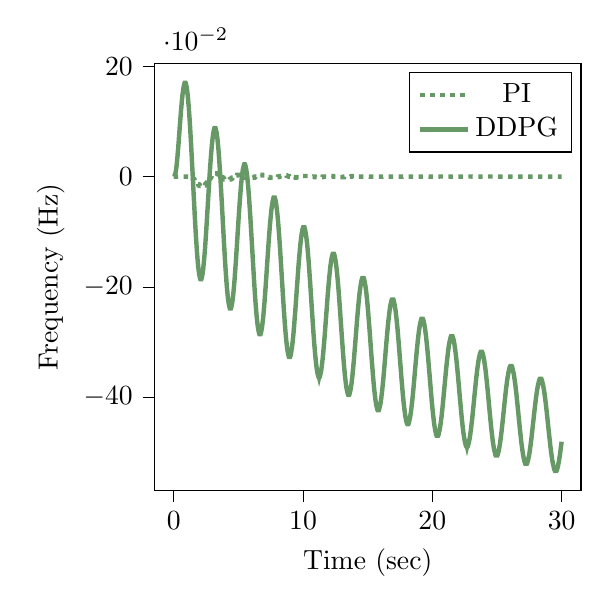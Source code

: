 % This file was created by tikzplotlib v0.9.1.
\begin{tikzpicture}

\definecolor{color0}{rgb}{0.122,0.467,0.706}
\definecolor{color1}{rgb}{1,0.498,0.055}

\begin{axis}[
compat=newest,
tick align=outside,
tick pos=left,
x grid style={white!69.02!black},
xmin=-1.5, xmax=31.5,
xtick style={color=black},
y grid style={white!69.02!black},
ymin=-0.569, ymax=0.205,
ytick style={color=black},
%yticklabel style={
%        /pgf/number format/.cd,
%        	fixed,
%        	fixed zerofill,
%         	precision=3,
%        /tikz/.cd
%},
scaled y ticks=true,
scaled y ticks=base 10:2,
width=7cm,
height=7cm,
xlabel=Time (sec),
ylabel=Frequency (Hz)
]
\addplot [ultra thick, green!20!gray, dotted]
table {%
0 0
0.01 0
0.02 0
0.03 0
0.04 0
0.05 0
0.06 0
0.07 0
0.08 0
0.09 0
0.1 0
0.11 0
0.12 0
0.13 0
0.14 0
0.15 0
0.16 0
0.17 0
0.18 0
0.19 0
0.2 0
0.21 0
0.22 0
0.23 0
0.24 0
0.25 0
0.26 0
0.27 0
0.28 0
0.29 0
0.3 0
0.31 0
0.32 0
0.33 0
0.34 0
0.35 0
0.36 0
0.37 0
0.38 0
0.39 0
0.4 0
0.41 0
0.42 0
0.43 0
0.44 0
0.45 0
0.46 0
0.47 0
0.48 0
0.49 0
0.5 0
0.51 0
0.52 0
0.53 0
0.54 0
0.55 0
0.56 0
0.57 0
0.58 0
0.59 0
0.6 0
0.61 0
0.62 0
0.63 0
0.64 0
0.65 0
0.66 0
0.67 0
0.68 0
0.69 0
0.7 0
0.71 0
0.72 0
0.73 0
0.74 0
0.75 0
0.76 0
0.77 0
0.78 0
0.79 0
0.8 0
0.81 0
0.82 0
0.83 0
0.84 0
0.85 0
0.86 0
0.87 0
0.88 0
0.89 0
0.9 0
0.91 0
0.92 0
0.93 0
0.94 0
0.95 0
0.96 0
0.97 0
0.98 0
0.99 0
1 0
1.01 -4.567e-08
1.02 -3.144e-07
1.03 -1.032e-06
1.04 -2.427e-06
1.05 -4.722e-06
1.06 -8.141e-06
1.07 -1.291e-05
1.08 -1.924e-05
1.09 -2.735e-05
1.1 -3.746e-05
1.11 -4.978e-05
1.12 -6.453e-05
1.13 -8.19e-05
1.14 -0.0
1.15 -0.0
1.16 -0.0
1.17 -0.0
1.18 -0.0
1.19 -0.0
1.2 -0.0
1.21 -0.0
1.22 -0.0
1.23 -0.0
1.24 -0.001
1.25 -0.001
1.26 -0.001
1.27 -0.001
1.28 -0.001
1.29 -0.001
1.3 -0.001
1.31 -0.001
1.32 -0.001
1.33 -0.001
1.34 -0.001
1.35 -0.001
1.36 -0.002
1.37 -0.002
1.38 -0.002
1.39 -0.002
1.4 -0.002
1.41 -0.002
1.42 -0.002
1.43 -0.003
1.44 -0.003
1.45 -0.003
1.46 -0.003
1.47 -0.003
1.48 -0.004
1.49 -0.004
1.5 -0.004
1.51 -0.004
1.52 -0.004
1.53 -0.005
1.54 -0.005
1.55 -0.005
1.56 -0.005
1.57 -0.005
1.58 -0.006
1.59 -0.006
1.6 -0.006
1.61 -0.006
1.62 -0.007
1.63 -0.007
1.64 -0.007
1.65 -0.007
1.66 -0.008
1.67 -0.008
1.68 -0.008
1.69 -0.008
1.7 -0.009
1.71 -0.009
1.72 -0.009
1.73 -0.01
1.74 -0.01
1.75 -0.01
1.76 -0.01
1.77 -0.011
1.78 -0.011
1.79 -0.011
1.8 -0.011
1.81 -0.012
1.82 -0.012
1.83 -0.012
1.84 -0.013
1.85 -0.013
1.86 -0.013
1.87 -0.013
1.88 -0.014
1.89 -0.014
1.9 -0.014
1.91 -0.014
1.92 -0.014
1.93 -0.015
1.94 -0.015
1.95 -0.015
1.96 -0.015
1.97 -0.016
1.98 -0.016
1.99 -0.016
2 -0.016
2.01 -0.016
2.02 -0.016
2.03 -0.017
2.04 -0.017
2.05 -0.017
2.06 -0.017
2.07 -0.017
2.08 -0.017
2.09 -0.017
2.1 -0.017
2.11 -0.018
2.12 -0.018
2.13 -0.018
2.14 -0.018
2.15 -0.018
2.16 -0.018
2.17 -0.018
2.18 -0.018
2.19 -0.018
2.2 -0.018
2.21 -0.018
2.22 -0.018
2.23 -0.018
2.24 -0.018
2.25 -0.018
2.26 -0.018
2.27 -0.018
2.28 -0.018
2.29 -0.017
2.3 -0.017
2.31 -0.017
2.32 -0.017
2.33 -0.017
2.34 -0.017
2.35 -0.017
2.36 -0.017
2.37 -0.016
2.38 -0.016
2.39 -0.016
2.4 -0.016
2.41 -0.016
2.42 -0.015
2.43 -0.015
2.44 -0.015
2.45 -0.015
2.46 -0.014
2.47 -0.014
2.48 -0.014
2.49 -0.014
2.5 -0.013
2.51 -0.013
2.52 -0.013
2.53 -0.012
2.54 -0.012
2.55 -0.012
2.56 -0.012
2.57 -0.011
2.58 -0.011
2.59 -0.011
2.6 -0.01
2.61 -0.01
2.62 -0.01
2.63 -0.009
2.64 -0.009
2.65 -0.009
2.66 -0.008
2.67 -0.008
2.68 -0.007
2.69 -0.007
2.7 -0.007
2.71 -0.006
2.72 -0.006
2.73 -0.006
2.74 -0.005
2.75 -0.005
2.76 -0.005
2.77 -0.004
2.78 -0.004
2.79 -0.004
2.8 -0.003
2.81 -0.003
2.82 -0.003
2.83 -0.002
2.84 -0.002
2.85 -0.002
2.86 -0.001
2.87 -0.001
2.88 -0.001
2.89 -0.0
2.9 5.706e-05
2.91 0.0
2.92 0.001
2.93 0.001
2.94 0.001
2.95 0.002
2.96 0.002
2.97 0.002
2.98 0.002
2.99 0.003
3.0 0.003
3.01 0.003
3.02 0.003
3.03 0.003
3.04 0.004
3.05 0.004
3.06 0.004
3.07 0.004
3.08 0.004
3.09 0.005
3.1 0.005
3.11 0.005
3.12 0.005
3.13 0.005
3.14 0.005
3.15 0.005
3.16 0.005
3.17 0.006
3.18 0.006
3.19 0.006
3.2 0.006
3.21 0.006
3.22 0.006
3.23 0.006
3.24 0.006
3.25 0.006
3.26 0.006
3.27 0.006
3.28 0.006
3.29 0.006
3.3 0.006
3.31 0.006
3.32 0.006
3.33 0.006
3.34 0.006
3.35 0.006
3.36 0.006
3.37 0.005
3.38 0.005
3.39 0.005
3.4 0.005
3.41 0.005
3.42 0.005
3.43 0.005
3.44 0.005
3.45 0.004
3.46 0.004
3.47 0.004
3.48 0.004
3.49 0.004
3.5 0.004
3.51 0.003
3.52 0.003
3.53 0.003
3.54 0.003
3.55 0.003
3.56 0.002
3.57 0.002
3.58 0.002
3.59 0.002
3.6 0.002
3.61 0.001
3.62 0.001
3.63 0.001
3.64 0.001
3.65 0.001
3.66 0.0
3.67 0.0
3.68 -7.152e-05
3.69 -0.0
3.7 -0.001
3.71 -0.001
3.72 -0.001
3.73 -0.001
3.74 -0.001
3.75 -0.002
3.76 -0.002
3.77 -0.002
3.78 -0.002
3.79 -0.002
3.8 -0.003
3.81 -0.003
3.82 -0.003
3.83 -0.003
3.84 -0.003
3.85 -0.004
3.86 -0.004
3.87 -0.004
3.88 -0.004
3.89 -0.004
3.9 -0.004
3.91 -0.005
3.92 -0.005
3.93 -0.005
3.94 -0.005
3.95 -0.005
3.96 -0.005
3.97 -0.005
3.98 -0.006
3.99 -0.006
4.0 -0.006
4.01 -0.006
4.02 -0.006
4.03 -0.006
4.04 -0.006
4.05 -0.006
4.06 -0.006
4.07 -0.006
4.08 -0.006
4.09 -0.006
4.1 -0.006
4.11 -0.006
4.12 -0.006
4.13 -0.006
4.14 -0.006
4.15 -0.006
4.16 -0.006
4.17 -0.006
4.18 -0.006
4.19 -0.006
4.2 -0.006
4.21 -0.006
4.22 -0.006
4.23 -0.006
4.24 -0.006
4.25 -0.006
4.26 -0.006
4.27 -0.006
4.28 -0.006
4.29 -0.006
4.3 -0.006
4.31 -0.006
4.32 -0.006
4.33 -0.005
4.34 -0.005
4.35 -0.005
4.36 -0.005
4.37 -0.005
4.38 -0.005
4.39 -0.005
4.4 -0.005
4.41 -0.004
4.42 -0.004
4.43 -0.004
4.44 -0.004
4.45 -0.004
4.46 -0.004
4.47 -0.004
4.48 -0.003
4.49 -0.003
4.5 -0.003
4.51 -0.003
4.52 -0.003
4.53 -0.003
4.54 -0.002
4.55 -0.002
4.56 -0.002
4.57 -0.002
4.58 -0.002
4.59 -0.002
4.6 -0.001
4.61 -0.001
4.62 -0.001
4.63 -0.001
4.64 -0.001
4.65 -0.001
4.66 -0.0
4.67 -0.0
4.68 -9.864e-05
4.69 5.554e-05
4.7 0.0
4.71 0.0
4.72 0.001
4.73 0.001
4.74 0.001
4.75 0.001
4.76 0.001
4.77 0.001
4.78 0.001
4.79 0.001
4.8 0.002
4.81 0.002
4.82 0.002
4.83 0.002
4.84 0.002
4.85 0.002
4.86 0.002
4.87 0.002
4.88 0.002
4.89 0.002
4.9 0.003
4.91 0.003
4.92 0.003
4.93 0.003
4.94 0.003
4.95 0.003
4.96 0.003
4.97 0.003
4.98 0.003
4.99 0.003
5.0 0.003
5.01 0.003
5.02 0.003
5.03 0.003
5.04 0.003
5.05 0.003
5.06 0.003
5.07 0.003
5.08 0.003
5.09 0.003
5.1 0.003
5.11 0.003
5.12 0.003
5.13 0.003
5.14 0.003
5.15 0.003
5.16 0.003
5.17 0.003
5.18 0.003
5.19 0.003
5.2 0.002
5.21 0.002
5.22 0.002
5.23 0.002
5.24 0.002
5.25 0.002
5.26 0.002
5.27 0.002
5.28 0.002
5.29 0.002
5.3 0.002
5.31 0.001
5.32 0.001
5.33 0.001
5.34 0.001
5.35 0.001
5.36 0.001
5.37 0.001
5.38 0.001
5.39 0.001
5.4 0.0
5.41 0.0
5.42 0.0
5.43 0.0
5.44 8.984e-06
5.45 -0.0
5.46 -0.0
5.47 -0.0
5.48 -0.0
5.49 -0.001
5.5 -0.001
5.51 -0.001
5.52 -0.001
5.53 -0.001
5.54 -0.001
5.55 -0.001
5.56 -0.001
5.57 -0.001
5.58 -0.002
5.59 -0.002
5.6 -0.002
5.61 -0.002
5.62 -0.002
5.63 -0.002
5.64 -0.002
5.65 -0.002
5.66 -0.002
5.67 -0.002
5.68 -0.003
5.69 -0.003
5.7 -0.003
5.71 -0.003
5.72 -0.003
5.73 -0.003
5.74 -0.003
5.75 -0.003
5.76 -0.003
5.77 -0.003
5.78 -0.003
5.79 -0.003
5.8 -0.003
5.81 -0.003
5.82 -0.003
5.83 -0.003
5.84 -0.003
5.85 -0.003
5.86 -0.003
5.87 -0.003
5.88 -0.003
5.89 -0.003
5.9 -0.003
5.91 -0.003
5.92 -0.003
5.93 -0.003
5.94 -0.003
5.95 -0.003
5.96 -0.003
5.97 -0.003
5.98 -0.003
5.99 -0.003
6.0 -0.003
6.01 -0.003
6.02 -0.003
6.03 -0.003
6.04 -0.003
6.05 -0.003
6.06 -0.003
6.07 -0.003
6.08 -0.003
6.09 -0.003
6.1 -0.002
6.11 -0.002
6.12 -0.002
6.13 -0.002
6.14 -0.002
6.15 -0.002
6.16 -0.002
6.17 -0.002
6.18 -0.002
6.19 -0.002
6.2 -0.002
6.21 -0.002
6.22 -0.001
6.23 -0.001
6.24 -0.001
6.25 -0.001
6.26 -0.001
6.27 -0.001
6.28 -0.001
6.29 -0.001
6.3 -0.001
6.31 -0.0
6.32 -0.0
6.33 -0.0
6.34 -0.0
6.35 -5.385e-05
6.36 5.084e-05
6.37 0.0
6.38 0.0
6.39 0.0
6.4 0.0
6.41 0.001
6.42 0.001
6.43 0.001
6.44 0.001
6.45 0.001
6.46 0.001
6.47 0.001
6.48 0.001
6.49 0.001
6.5 0.001
6.51 0.001
6.52 0.002
6.53 0.002
6.54 0.002
6.55 0.002
6.56 0.002
6.57 0.002
6.58 0.002
6.59 0.002
6.6 0.002
6.61 0.002
6.62 0.002
6.63 0.002
6.64 0.002
6.65 0.002
6.66 0.002
6.67 0.002
6.68 0.002
6.69 0.002
6.7 0.003
6.71 0.003
6.72 0.003
6.73 0.003
6.74 0.003
6.75 0.003
6.76 0.003
6.77 0.003
6.78 0.003
6.79 0.003
6.8 0.003
6.81 0.003
6.82 0.003
6.83 0.003
6.84 0.003
6.85 0.003
6.86 0.002
6.87 0.002
6.88 0.002
6.89 0.002
6.9 0.002
6.91 0.002
6.92 0.002
6.93 0.002
6.94 0.002
6.95 0.002
6.96 0.002
6.97 0.002
6.98 0.002
6.99 0.002
7.0 0.002
7.01 0.002
7.02 0.002
7.03 0.002
7.04 0.002
7.05 0.001
7.06 0.001
7.07 0.001
7.08 0.001
7.09 0.001
7.1 0.001
7.11 0.001
7.12 0.001
7.13 0.001
7.14 0.001
7.15 0.001
7.16 0.001
7.17 0.0
7.18 0.0
7.19 0.0
7.2 0.0
7.21 9.467e-05
7.22 6.829e-06
7.23 -8.077e-05
7.24 -0.0
7.25 -0.0
7.26 -0.0
7.27 -0.0
7.28 -0.001
7.29 -0.001
7.3 -0.001
7.31 -0.001
7.32 -0.001
7.33 -0.001
7.34 -0.001
7.35 -0.001
7.36 -0.001
7.37 -0.001
7.38 -0.001
7.39 -0.001
7.4 -0.001
7.41 -0.001
7.42 -0.002
7.43 -0.002
7.44 -0.002
7.45 -0.002
7.46 -0.002
7.47 -0.002
7.48 -0.002
7.49 -0.002
7.5 -0.002
7.51 -0.002
7.52 -0.002
7.53 -0.002
7.54 -0.002
7.55 -0.002
7.56 -0.002
7.57 -0.002
7.58 -0.002
7.59 -0.002
7.6 -0.002
7.61 -0.002
7.62 -0.002
7.63 -0.002
7.64 -0.002
7.65 -0.002
7.66 -0.002
7.67 -0.002
7.68 -0.002
7.69 -0.002
7.7 -0.002
7.71 -0.002
7.72 -0.002
7.73 -0.002
7.74 -0.002
7.75 -0.002
7.76 -0.002
7.77 -0.002
7.78 -0.002
7.79 -0.002
7.8 -0.002
7.81 -0.002
7.82 -0.002
7.83 -0.002
7.84 -0.002
7.85 -0.002
7.86 -0.002
7.87 -0.002
7.88 -0.002
7.89 -0.002
7.9 -0.002
7.91 -0.002
7.92 -0.001
7.93 -0.001
7.94 -0.001
7.95 -0.001
7.96 -0.001
7.97 -0.001
7.98 -0.001
7.99 -0.001
8.0 -0.001
8.01 -0.001
8.02 -0.001
8.03 -0.001
8.04 -0.001
8.05 -0.001
8.06 -0.0
8.07 -0.0
8.08 -0.0
8.09 -0.0
8.1 -0.0
8.11 -0.0
8.12 -5.066e-05
8.13 2.213e-05
8.14 9.452e-05
8.15 0.0
8.16 0.0
8.17 0.0
8.18 0.0
8.19 0.0
8.2 0.001
8.21 0.001
8.22 0.001
8.23 0.001
8.24 0.001
8.25 0.001
8.26 0.001
8.27 0.001
8.28 0.001
8.29 0.001
8.3 0.001
8.31 0.001
8.32 0.001
8.33 0.001
8.34 0.001
8.35 0.001
8.36 0.001
8.37 0.001
8.38 0.002
8.39 0.002
8.4 0.002
8.41 0.002
8.42 0.002
8.43 0.002
8.44 0.002
8.45 0.002
8.46 0.002
8.47 0.002
8.48 0.002
8.49 0.002
8.5 0.002
8.51 0.002
8.52 0.002
8.53 0.002
8.54 0.002
8.55 0.002
8.56 0.002
8.57 0.002
8.58 0.002
8.59 0.002
8.6 0.002
8.61 0.002
8.62 0.002
8.63 0.002
8.64 0.002
8.65 0.002
8.66 0.002
8.67 0.002
8.68 0.002
8.69 0.002
8.7 0.002
8.71 0.002
8.72 0.002
8.73 0.001
8.74 0.001
8.75 0.001
8.76 0.001
8.77 0.001
8.78 0.001
8.79 0.001
8.8 0.001
8.81 0.001
8.82 0.001
8.83 0.001
8.84 0.001
8.85 0.001
8.86 0.001
8.87 0.001
8.88 0.001
8.89 0.001
8.9 0.001
8.91 0.001
8.92 0.001
8.93 0.0
8.94 0.0
8.95 0.0
8.96 0.0
8.97 0.0
8.98 0.0
8.99 0.0
9.0 4.595e-05
9.01 -1.291e-05
9.02 -7.149e-05
9.03 -0.0
9.04 -0.0
9.05 -0.0
9.06 -0.0
9.07 -0.0
9.08 -0.0
9.09 -0.0
9.1 -0.001
9.11 -0.001
9.12 -0.001
9.13 -0.001
9.14 -0.001
9.15 -0.001
9.16 -0.001
9.17 -0.001
9.18 -0.001
9.19 -0.001
9.2 -0.001
9.21 -0.001
9.22 -0.001
9.23 -0.001
9.24 -0.001
9.25 -0.001
9.26 -0.001
9.27 -0.001
9.28 -0.001
9.29 -0.001
9.3 -0.001
9.31 -0.001
9.32 -0.001
9.33 -0.001
9.34 -0.001
9.35 -0.001
9.36 -0.001
9.37 -0.001
9.38 -0.001
9.39 -0.001
9.4 -0.001
9.41 -0.001
9.42 -0.002
9.43 -0.002
9.44 -0.002
9.45 -0.001
9.46 -0.001
9.47 -0.001
9.48 -0.001
9.49 -0.001
9.5 -0.001
9.51 -0.001
9.52 -0.001
9.53 -0.001
9.54 -0.001
9.55 -0.001
9.56 -0.001
9.57 -0.001
9.58 -0.001
9.59 -0.001
9.6 -0.001
9.61 -0.001
9.62 -0.001
9.63 -0.001
9.64 -0.001
9.65 -0.001
9.66 -0.001
9.67 -0.001
9.68 -0.001
9.69 -0.001
9.7 -0.001
9.71 -0.001
9.72 -0.001
9.73 -0.001
9.74 -0.001
9.75 -0.001
9.76 -0.001
9.77 -0.001
9.78 -0.001
9.79 -0.001
9.8 -0.0
9.81 -0.0
9.82 -0.0
9.83 -0.0
9.84 -0.0
9.85 -0.0
9.86 -0.0
9.87 -0.0
9.88 -6.893e-05
9.89 -2.09e-05
9.9 2.693e-05
9.91 7.45e-05
9.92 0.0
9.93 0.0
9.94 0.0
9.95 0.0
9.96 0.0
9.97 0.0
9.98 0.0
9.99 0.0
10.0 0.0
10.01 0.001
10.02 0.001
10.03 0.001
10.04 0.001
10.05 0.001
10.06 0.001
10.07 0.001
10.08 0.001
10.09 0.001
10.1 0.001
10.11 0.001
10.12 0.001
10.13 0.001
10.14 0.001
10.15 0.001
10.16 0.001
10.17 0.001
10.18 0.001
10.19 0.001
10.2 0.001
10.21 0.001
10.22 0.001
10.23 0.001
10.24 0.001
10.25 0.001
10.26 0.001
10.27 0.001
10.28 0.001
10.29 0.001
10.3 0.001
10.31 0.001
10.32 0.001
10.33 0.001
10.34 0.001
10.35 0.001
10.36 0.001
10.37 0.001
10.38 0.001
10.39 0.001
10.4 0.001
10.41 0.001
10.42 0.001
10.43 0.001
10.44 0.001
10.45 0.001
10.46 0.001
10.47 0.001
10.48 0.001
10.49 0.001
10.5 0.001
10.51 0.001
10.52 0.001
10.53 0.001
10.54 0.001
10.55 0.001
10.56 0.001
10.57 0.001
10.58 0.001
10.59 0.001
10.6 0.001
10.61 0.001
10.62 0.001
10.63 0.001
10.64 0.001
10.65 0.0
10.66 0.0
10.67 0.0
10.68 0.0
10.69 0.0
10.7 0.0
10.71 0.0
10.72 0.0
10.73 0.0
10.74 0.0
10.75 9.95e-05
10.76 6.019e-05
10.77 2.096e-05
10.78 -1.811e-05
10.79 -5.699e-05
10.8 -9.562e-05
10.81 -0.0
10.82 -0.0
10.83 -0.0
10.84 -0.0
10.85 -0.0
10.86 -0.0
10.87 -0.0
10.88 -0.0
10.89 -0.0
10.9 -0.0
10.91 -0.0
10.92 -0.001
10.93 -0.001
10.94 -0.001
10.95 -0.001
10.96 -0.001
10.97 -0.001
10.98 -0.001
10.99 -0.001
11.0 -0.001
11.01 -0.001
11.02 -0.001
11.03 -0.001
11.04 -0.001
11.05 -0.001
11.06 -0.001
11.07 -0.001
11.08 -0.001
11.09 -0.001
11.1 -0.001
11.11 -0.001
11.12 -0.001
11.13 -0.001
11.14 -0.001
11.15 -0.001
11.16 -0.001
11.17 -0.001
11.18 -0.001
11.19 -0.001
11.2 -0.001
11.21 -0.001
11.22 -0.001
11.23 -0.001
11.24 -0.001
11.25 -0.001
11.26 -0.001
11.27 -0.001
11.28 -0.001
11.29 -0.001
11.3 -0.001
11.31 -0.001
11.32 -0.001
11.33 -0.001
11.34 -0.001
11.35 -0.001
11.36 -0.001
11.37 -0.001
11.38 -0.001
11.39 -0.001
11.4 -0.001
11.41 -0.001
11.42 -0.001
11.43 -0.001
11.44 -0.001
11.45 -0.001
11.46 -0.001
11.47 -0.001
11.48 -0.001
11.49 -0.001
11.5 -0.001
11.51 -0.0
11.52 -0.0
11.53 -0.0
11.54 -0.0
11.55 -0.0
11.56 -0.0
11.57 -0.0
11.58 -0.0
11.59 -0.0
11.6 -0.0
11.61 -0.0
11.62 -0.0
11.63 -9.793e-05
11.64 -6.568e-05
11.65 -3.349e-05
11.66 -1.401e-06
11.67 3.054e-05
11.68 6.23e-05
11.69 9.384e-05
11.7 0.0
11.71 0.0
11.72 0.0
11.73 0.0
11.74 0.0
11.75 0.0
11.76 0.0
11.77 0.0
11.78 0.0
11.79 0.0
11.8 0.0
11.81 0.0
11.82 0.0
11.83 0.0
11.84 0.001
11.85 0.001
11.86 0.001
11.87 0.001
11.88 0.001
11.89 0.001
11.9 0.001
11.91 0.001
11.92 0.001
11.93 0.001
11.94 0.001
11.95 0.001
11.96 0.001
11.97 0.001
11.98 0.001
11.99 0.001
12.0 0.001
12.01 0.001
12.02 0.001
12.03 0.001
12.04 0.001
12.05 0.001
12.06 0.001
12.07 0.001
12.08 0.001
12.09 0.001
12.1 0.001
12.11 0.001
12.12 0.001
12.13 0.001
12.14 0.001
12.15 0.001
12.16 0.001
12.17 0.001
12.18 0.001
12.19 0.001
12.2 0.001
12.21 0.001
12.22 0.001
12.23 0.001
12.24 0.001
12.25 0.001
12.26 0.001
12.27 0.001
12.28 0.001
12.29 0.001
12.3 0.001
12.31 0.001
12.32 0.001
12.33 0.001
12.34 0.001
12.35 0.0
12.36 0.0
12.37 0.0
12.38 0.0
12.39 0.0
12.4 0.0
12.41 0.0
12.42 0.0
12.43 0.0
12.44 0.0
12.45 0.0
12.46 0.0
12.47 0.0
12.48 0.0
12.49 0.0
12.5 0.0
12.51 9.176e-05
12.52 6.536e-05
12.53 3.9e-05
12.54 1.271e-05
12.55 -1.347e-05
12.56 -3.952e-05
12.57 -6.541e-05
12.58 -9.109e-05
12.59 -0.0
12.6 -0.0
12.61 -0.0
12.62 -0.0
12.63 -0.0
12.64 -0.0
12.65 -0.0
12.66 -0.0
12.67 -0.0
12.68 -0.0
12.69 -0.0
12.7 -0.0
12.71 -0.0
12.72 -0.0
12.73 -0.0
12.74 -0.0
12.75 -0.0
12.76 -0.0
12.77 -0.001
12.78 -0.001
12.79 -0.001
12.8 -0.001
12.81 -0.001
12.82 -0.001
12.83 -0.001
12.84 -0.001
12.85 -0.001
12.86 -0.001
12.87 -0.001
12.88 -0.001
12.89 -0.001
12.9 -0.001
12.91 -0.001
12.92 -0.001
12.93 -0.001
12.94 -0.001
12.95 -0.001
12.96 -0.001
12.97 -0.001
12.98 -0.001
12.99 -0.001
13.0 -0.001
13.01 -0.001
13.02 -0.001
13.03 -0.001
13.04 -0.001
13.05 -0.001
13.06 -0.001
13.07 -0.001
13.08 -0.001
13.09 -0.001
13.1 -0.001
13.11 -0.001
13.12 -0.001
13.13 -0.001
13.14 -0.001
13.15 -0.001
13.16 -0.001
13.17 -0.001
13.18 -0.0
13.19 -0.0
13.2 -0.0
13.21 -0.0
13.22 -0.0
13.23 -0.0
13.24 -0.0
13.25 -0.0
13.26 -0.0
13.27 -0.0
13.28 -0.0
13.29 -0.0
13.3 -0.0
13.31 -0.0
13.32 -0.0
13.33 -0.0
13.34 -0.0
13.35 -0.0
13.36 -0.0
13.37 -0.0
13.38 -0.0
13.39 -8.623e-05
13.4 -6.465e-05
13.41 -4.309e-05
13.42 -2.157e-05
13.43 -1.239e-07
13.44 2.122e-05
13.45 4.245e-05
13.46 6.352e-05
13.47 8.441e-05
13.48 0.0
13.49 0.0
13.5 0.0
13.51 0.0
13.52 0.0
13.53 0.0
13.54 0.0
13.55 0.0
13.56 0.0
13.57 0.0
13.58 0.0
13.59 0.0
13.6 0.0
13.61 0.0
13.62 0.0
13.63 0.0
13.64 0.0
13.65 0.0
13.66 0.0
13.67 0.0
13.68 0.0
13.69 0.0
13.7 0.0
13.71 0.0
13.72 0.0
13.73 0.0
13.74 0.001
13.75 0.001
13.76 0.001
13.77 0.001
13.78 0.001
13.79 0.001
13.8 0.001
13.81 0.001
13.82 0.001
13.83 0.001
13.84 0.001
13.85 0.001
13.86 0.001
13.87 0.001
13.88 0.001
13.89 0.001
13.9 0.001
13.91 0.001
13.92 0.001
13.93 0.001
13.94 0.001
13.95 0.001
13.96 0.001
13.97 0.001
13.98 0.0
13.99 0.0
14.0 0.0
14.01 0.0
14.02 0.0
14.03 0.0
14.04 0.0
14.05 0.0
14.06 0.0
14.07 0.0
14.08 0.0
14.09 0.0
14.1 0.0
14.11 0.0
14.12 0.0
14.13 0.0
14.14 0.0
14.15 0.0
14.16 0.0
14.17 0.0
14.18 0.0
14.19 0.0
14.2 0.0
14.21 0.0
14.22 0.0
14.23 0.0
14.24 0.0
14.25 0.0
14.26 9.596e-05
14.27 7.837e-05
14.28 6.075e-05
14.29 4.314e-05
14.3 2.556e-05
14.31 8.021e-06
14.32 -9.446e-06
14.33 -2.682e-05
14.34 -4.408e-05
14.35 -6.121e-05
14.36 -7.818e-05
14.37 -9.498e-05
14.38 -0.0
14.39 -0.0
14.4 -0.0
14.41 -0.0
14.42 -0.0
14.43 -0.0
14.44 -0.0
14.45 -0.0
14.46 -0.0
14.47 -0.0
14.48 -0.0
14.49 -0.0
14.5 -0.0
14.51 -0.0
14.52 -0.0
14.53 -0.0
14.54 -0.0
14.55 -0.0
14.56 -0.0
14.57 -0.0
14.58 -0.0
14.59 -0.0
14.6 -0.0
14.61 -0.0
14.62 -0.0
14.63 -0.0
14.64 -0.0
14.65 -0.0
14.66 -0.0
14.67 -0.0
14.68 -0.0
14.69 -0.0
14.7 -0.0
14.71 -0.0
14.72 -0.0
14.73 -0.0
14.74 -0.0
14.75 -0.0
14.76 -0.0
14.77 -0.0
14.78 -0.0
14.79 -0.0
14.8 -0.0
14.81 -0.0
14.82 -0.0
14.83 -0.0
14.84 -0.0
14.85 -0.0
14.86 -0.0
14.87 -0.0
14.88 -0.0
14.89 -0.0
14.9 -0.0
14.91 -0.0
14.92 -0.0
14.93 -0.0
14.94 -0.0
14.95 -0.0
14.96 -0.0
14.97 -0.0
14.98 -0.0
14.99 -0.0
15.0 -0.0
15.01 -0.0
15.02 -0.0
15.03 -0.0
15.04 -0.0
15.05 -0.0
15.06 -0.0
15.07 -0.0
15.08 -0.0
15.09 -0.0
15.1 -0.0
15.11 -0.0
15.12 -0.0
15.13 -9.932e-05
15.14 -8.501e-05
15.15 -7.066e-05
15.16 -5.629e-05
15.17 -4.191e-05
15.18 -2.754e-05
15.19 -1.32e-05
15.2 1.086e-06
15.21 1.531e-05
15.22 2.944e-05
15.23 4.348e-05
15.24 5.739e-05
15.25 7.117e-05
15.26 8.48e-05
15.27 9.825e-05
15.28 0.0
15.29 0.0
15.3 0.0
15.31 0.0
15.32 0.0
15.33 0.0
15.34 0.0
15.35 0.0
15.36 0.0
15.37 0.0
15.38 0.0
15.39 0.0
15.4 0.0
15.41 0.0
15.42 0.0
15.43 0.0
15.44 0.0
15.45 0.0
15.46 0.0
15.47 0.0
15.48 0.0
15.49 0.0
15.5 0.0
15.51 0.0
15.52 0.0
15.53 0.0
15.54 0.0
15.55 0.0
15.56 0.0
15.57 0.0
15.58 0.0
15.59 0.0
15.6 0.0
15.61 0.0
15.62 0.0
15.63 0.0
15.64 0.0
15.65 0.0
15.66 0.0
15.67 0.0
15.68 0.0
15.69 0.0
15.7 0.0
15.71 0.0
15.72 0.0
15.73 0.0
15.74 0.0
15.75 0.0
15.76 0.0
15.77 0.0
15.78 0.0
15.79 0.0
15.8 0.0
15.81 0.0
15.82 0.0
15.83 0.0
15.84 0.0
15.85 0.0
15.86 0.0
15.87 0.0
15.88 0.0
15.89 0.0
15.9 0.0
15.91 0.0
15.92 0.0
15.93 0.0
15.94 0.0
15.95 0.0
15.96 0.0
15.97 0.0
15.98 0.0
15.99 0.0
16.0 9.798e-05
16.01 8.637e-05
16.02 7.471e-05
16.03 6.301e-05
16.04 5.129e-05
16.05 3.955e-05
16.06 2.782e-05
16.07 1.61e-05
16.08 4.42e-06
16.09 -7.214e-06
16.1 -1.879e-05
16.11 -3.028e-05
16.12 -4.168e-05
16.13 -5.298e-05
16.14 -6.416e-05
16.15 -7.521e-05
16.16 -8.611e-05
16.17 -9.686e-05
16.18 -0.0
16.19 -0.0
16.2 -0.0
16.21 -0.0
16.22 -0.0
16.23 -0.0
16.24 -0.0
16.25 -0.0
16.26 -0.0
16.27 -0.0
16.28 -0.0
16.29 -0.0
16.3 -0.0
16.31 -0.0
16.32 -0.0
16.33 -0.0
16.34 -0.0
16.35 -0.0
16.36 -0.0
16.37 -0.0
16.38 -0.0
16.39 -0.0
16.4 -0.0
16.41 -0.0
16.42 -0.0
16.43 -0.0
16.44 -0.0
16.45 -0.0
16.46 -0.0
16.47 -0.0
16.48 -0.0
16.49 -0.0
16.5 -0.0
16.51 -0.0
16.52 -0.0
16.53 -0.0
16.54 -0.0
16.55 -0.0
16.56 -0.0
16.57 -0.0
16.58 -0.0
16.59 -0.0
16.6 -0.0
16.61 -0.0
16.62 -0.0
16.63 -0.0
16.64 -0.0
16.65 -0.0
16.66 -0.0
16.67 -0.0
16.68 -0.0
16.69 -0.0
16.7 -0.0
16.71 -0.0
16.72 -0.0
16.73 -0.0
16.74 -0.0
16.75 -0.0
16.76 -0.0
16.77 -0.0
16.78 -0.0
16.79 -0.0
16.8 -0.0
16.81 -0.0
16.82 -0.0
16.83 -0.0
16.84 -0.0
16.85 -0.0
16.86 -0.0
16.87 -9.377e-05
16.88 -8.439e-05
16.89 -7.494e-05
16.9 -6.545e-05
16.91 -5.592e-05
16.92 -4.636e-05
16.93 -3.678e-05
16.94 -2.72e-05
16.95 -1.764e-05
16.96 -8.089e-06
16.97 1.424e-06
16.98 1.089e-05
16.99 2.03e-05
17.0 2.964e-05
17.01 3.89e-05
17.02 4.807e-05
17.03 5.714e-05
17.04 6.609e-05
17.05 7.492e-05
17.06 8.361e-05
17.07 9.216e-05
17.08 0.0
17.09 0.0
17.1 0.0
17.11 0.0
17.12 0.0
17.13 0.0
17.14 0.0
17.15 0.0
17.16 0.0
17.17 0.0
17.18 0.0
17.19 0.0
17.2 0.0
17.21 0.0
17.22 0.0
17.23 0.0
17.24 0.0
17.25 0.0
17.26 0.0
17.27 0.0
17.28 0.0
17.29 0.0
17.3 0.0
17.31 0.0
17.32 0.0
17.33 0.0
17.34 0.0
17.35 0.0
17.36 0.0
17.37 0.0
17.38 0.0
17.39 0.0
17.4 0.0
17.41 0.0
17.42 0.0
17.43 0.0
17.44 0.0
17.45 0.0
17.46 0.0
17.47 0.0
17.48 0.0
17.49 0.0
17.5 0.0
17.51 0.0
17.52 0.0
17.53 0.0
17.54 0.0
17.55 0.0
17.56 0.0
17.57 0.0
17.58 0.0
17.59 0.0
17.6 0.0
17.61 0.0
17.62 0.0
17.63 0.0
17.64 0.0
17.65 0.0
17.66 0.0
17.67 0.0
17.68 0.0
17.69 0.0
17.7 0.0
17.71 0.0
17.72 0.0
17.73 9.51e-05
17.74 8.762e-05
17.75 8.006e-05
17.76 7.244e-05
17.77 6.476e-05
17.78 5.703e-05
17.79 4.927e-05
17.8 4.148e-05
17.81 3.368e-05
17.82 2.587e-05
17.83 1.806e-05
17.84 1.026e-05
17.85 2.489e-06
17.86 -5.251e-06
17.87 -1.295e-05
17.88 -2.06e-05
17.89 -2.818e-05
17.9 -3.569e-05
17.91 -4.313e-05
17.92 -5.048e-05
17.93 -5.772e-05
17.94 -6.487e-05
17.95 -7.189e-05
17.96 -7.88e-05
17.97 -8.557e-05
17.98 -9.22e-05
17.99 -9.869e-05
18 -0.0
18.01 -0.0
18.02 -0.0
18.03 -0.0
18.04 -0.0
18.05 -0.0
18.06 -0.0
18.07 -0.0
18.08 -0.0
18.09 -0.0
18.1 -0.0
18.11 -0.0
18.12 -0.0
18.13 -0.0
18.14 -0.0
18.15 -0.0
18.16 -0.0
18.17 -0.0
18.18 -0.0
18.19 -0.0
18.2 -0.0
18.21 -0.0
18.22 -0.0
18.23 -0.0
18.24 -0.0
18.25 -0.0
18.26 -0.0
18.27 -0.0
18.28 -0.0
18.29 -0.0
18.3 -0.0
18.31 -0.0
18.32 -0.0
18.33 -0.0
18.34 -0.0
18.35 -0.0
18.36 -0.0
18.37 -0.0
18.38 -0.0
18.39 -0.0
18.4 -0.0
18.41 -0.0
18.42 -0.0
18.43 -0.0
18.44 -0.0
18.45 -0.0
18.46 -0.0
18.47 -0.0
18.48 -0.0
18.49 -0.0
18.5 -0.0
18.51 -0.0
18.52 -0.0
18.53 -0.0
18.54 -0.0
18.55 -0.0
18.56 -0.0
18.57 -0.0
18.58 -9.813e-05
18.59 -9.231e-05
18.6 -8.64e-05
18.61 -8.041e-05
18.62 -7.434e-05
18.63 -6.821e-05
18.64 -6.202e-05
18.65 -5.578e-05
18.66 -4.95e-05
18.67 -4.318e-05
18.68 -3.684e-05
18.69 -3.048e-05
18.7 -2.411e-05
18.71 -1.774e-05
18.72 -1.138e-05
18.73 -5.037e-06
18.74 1.287e-06
18.75 7.58e-06
18.76 1.383e-05
18.77 2.004e-05
18.78 2.62e-05
18.79 3.229e-05
18.8 3.831e-05
18.81 4.426e-05
18.82 5.012e-05
18.83 5.59e-05
18.84 6.157e-05
18.85 6.715e-05
18.86 7.261e-05
18.87 7.795e-05
18.88 8.317e-05
18.89 8.827e-05
18.9 9.322e-05
18.91 9.804e-05
18.92 0.0
18.93 0.0
18.94 0.0
18.95 0.0
18.96 0.0
18.97 0.0
18.98 0.0
18.99 0.0
19.0 0.0
19.01 0.0
19.02 0.0
19.03 0.0
19.04 0.0
19.05 0.0
19.06 0.0
19.07 0.0
19.08 0.0
19.09 0.0
19.1 0.0
19.11 0.0
19.12 0.0
19.13 0.0
19.14 0.0
19.15 0.0
19.16 0.0
19.17 0.0
19.18 0.0
19.19 0.0
19.2 0.0
19.21 0.0
19.22 0.0
19.23 0.0
19.24 0.0
19.25 0.0
19.26 0.0
19.27 0.0
19.28 0.0
19.29 0.0
19.3 0.0
19.31 0.0
19.32 0.0
19.33 0.0
19.34 0.0
19.35 0.0
19.36 0.0
19.37 0.0
19.38 0.0
19.39 0.0
19.4 0.0
19.41 0.0
19.42 0.0
19.43 9.58e-05
19.44 9.136e-05
19.45 8.682e-05
19.46 8.22e-05
19.47 7.749e-05
19.48 7.271e-05
19.49 6.785e-05
19.5 6.294e-05
19.51 5.796e-05
19.52 5.294e-05
19.53 4.787e-05
19.54 4.277e-05
19.55 3.764e-05
19.56 3.248e-05
19.57 2.73e-05
19.58 2.212e-05
19.59 1.693e-05
19.6 1.174e-05
19.61 6.56e-06
19.62 1.397e-06
19.63 -3.744e-06
19.64 -8.856e-06
19.65 -1.393e-05
19.66 -1.897e-05
19.67 -2.396e-05
19.68 -2.889e-05
19.69 -3.377e-05
19.7 -3.858e-05
19.71 -4.332e-05
19.72 -4.798e-05
19.73 -5.257e-05
19.74 -5.706e-05
19.75 -6.146e-05
19.76 -6.576e-05
19.77 -6.996e-05
19.78 -7.405e-05
19.79 -7.803e-05
19.8 -8.19e-05
19.81 -8.564e-05
19.82 -8.925e-05
19.83 -9.274e-05
19.84 -9.609e-05
19.85 -9.931e-05
19.86 -0.0
19.87 -0.0
19.88 -0.0
19.89 -0.0
19.9 -0.0
19.91 -0.0
19.92 -0.0
19.93 -0.0
19.94 -0.0
19.95 -0.0
19.96 -0.0
19.97 -0.0
19.98 -0.0
19.99 -0.0
20.0 -0.0
20.01 -0.0
20.02 -0.0
20.03 -0.0
20.04 -0.0
20.05 -0.0
20.06 -0.0
20.07 -0.0
20.08 -0.0
20.09 -0.0
20.1 -0.0
20.11 -0.0
20.12 -0.0
20.13 -0.0
20.14 -0.0
20.15 -0.0
20.16 -0.0
20.17 -0.0
20.18 -0.0
20.19 -0.0
20.2 -0.0
20.21 -0.0
20.22 -0.0
20.23 -0.0
20.24 -0.0
20.25 -9.927e-05
20.26 -9.627e-05
20.27 -9.316e-05
20.28 -8.995e-05
20.29 -8.664e-05
20.3 -8.323e-05
20.31 -7.974e-05
20.32 -7.616e-05
20.33 -7.25e-05
20.34 -6.876e-05
20.35 -6.496e-05
20.36 -6.109e-05
20.37 -5.717e-05
20.38 -5.319e-05
20.39 -4.916e-05
20.4 -4.508e-05
20.41 -4.097e-05
20.42 -3.683e-05
20.43 -3.266e-05
20.44 -2.846e-05
20.45 -2.425e-05
20.46 -2.003e-05
20.47 -1.581e-05
20.48 -1.158e-05
20.49 -7.358e-06
20.5 -3.146e-06
20.51 1.05e-06
20.52 5.226e-06
20.53 9.375e-06
20.54 1.349e-05
20.55 1.758e-05
20.56 2.162e-05
20.57 2.561e-05
20.58 2.956e-05
20.59 3.345e-05
20.6 3.727e-05
20.61 4.104e-05
20.62 4.473e-05
20.63 4.835e-05
20.64 5.19e-05
20.65 5.536e-05
20.66 5.873e-05
20.67 6.202e-05
20.68 6.521e-05
20.69 6.83e-05
20.7 7.13e-05
20.71 7.419e-05
20.72 7.697e-05
20.73 7.964e-05
20.74 8.22e-05
20.75 8.464e-05
20.76 8.697e-05
20.77 8.918e-05
20.78 9.126e-05
20.79 9.322e-05
20.8 9.505e-05
20.81 9.675e-05
20.82 9.832e-05
20.83 9.976e-05
20.84 0.0
20.85 0.0
20.86 0.0
20.87 0.0
20.88 0.0
20.89 0.0
20.9 0.0
20.91 0.0
20.92 0.0
20.93 0.0
20.94 0.0
20.95 0.0
20.96 0.0
20.97 0.0
20.98 0.0
20.99 0.0
21.0 0.0
21.01 0.0
21.02 0.0
21.03 0.0
21.04 9.902e-05
21.05 9.757e-05
21.06 9.6e-05
21.07 9.431e-05
21.08 9.252e-05
21.09 9.061e-05
21.1 8.86e-05
21.11 8.649e-05
21.12 8.428e-05
21.13 8.197e-05
21.14 7.957e-05
21.15 7.708e-05
21.16 7.45e-05
21.17 7.185e-05
21.18 6.911e-05
21.19 6.63e-05
21.2 6.342e-05
21.21 6.047e-05
21.22 5.746e-05
21.23 5.439e-05
21.24 5.126e-05
21.25 4.809e-05
21.26 4.486e-05
21.27 4.16e-05
21.28 3.83e-05
21.29 3.497e-05
21.3 3.161e-05
21.31 2.822e-05
21.32 2.482e-05
21.33 2.139e-05
21.34 1.796e-05
21.35 1.452e-05
21.36 1.108e-05
21.37 7.64e-06
21.38 4.207e-06
21.39 7.839e-07
21.4 -2.624e-06
21.41 -6.013e-06
21.42 -9.378e-06
21.43 -1.272e-05
21.44 -1.602e-05
21.45 -1.929e-05
21.46 -2.253e-05
21.47 -2.571e-05
21.48 -2.885e-05
21.49 -3.194e-05
21.5 -3.498e-05
21.51 -3.795e-05
21.52 -4.087e-05
21.53 -4.372e-05
21.54 -4.65e-05
21.55 -4.921e-05
21.56 -5.184e-05
21.57 -5.44e-05
21.58 -5.688e-05
21.59 -5.927e-05
21.6 -6.158e-05
21.61 -6.38e-05
21.62 -6.592e-05
21.63 -6.796e-05
21.64 -6.99e-05
21.65 -7.174e-05
21.66 -7.348e-05
21.67 -7.513e-05
21.68 -7.667e-05
21.69 -7.81e-05
21.7 -7.943e-05
21.71 -8.065e-05
21.72 -8.177e-05
21.73 -8.278e-05
21.74 -8.368e-05
21.75 -8.446e-05
21.76 -8.514e-05
21.77 -8.571e-05
21.78 -8.617e-05
21.79 -8.651e-05
21.8 -8.675e-05
21.81 -8.687e-05
21.82 -8.689e-05
21.83 -8.679e-05
21.84 -8.658e-05
21.85 -8.627e-05
21.86 -8.585e-05
21.87 -8.532e-05
21.88 -8.469e-05
21.89 -8.395e-05
21.9 -8.311e-05
21.91 -8.217e-05
21.92 -8.113e-05
21.93 -8.0e-05
21.94 -7.876e-05
21.95 -7.744e-05
21.96 -7.602e-05
21.97 -7.451e-05
21.98 -7.291e-05
21.99 -7.123e-05
22.0 -6.947e-05
22.01 -6.763e-05
22.02 -6.571e-05
22.03 -6.372e-05
22.04 -6.166e-05
22.05 -5.952e-05
22.06 -5.733e-05
22.07 -5.507e-05
22.08 -5.275e-05
22.09 -5.038e-05
22.1 -4.795e-05
22.11 -4.547e-05
22.12 -4.295e-05
22.13 -4.039e-05
22.14 -3.778e-05
22.15 -3.514e-05
22.16 -3.247e-05
22.17 -2.977e-05
22.18 -2.705e-05
22.19 -2.43e-05
22.2 -2.154e-05
22.21 -1.876e-05
22.22 -1.597e-05
22.23 -1.317e-05
22.24 -1.037e-05
22.25 -7.57e-06
22.26 -4.773e-06
22.27 -1.983e-06
22.28 7.964e-07
22.29 3.562e-06
22.3 6.31e-06
22.31 9.037e-06
22.32 1.174e-05
22.33 1.442e-05
22.34 1.706e-05
22.35 1.967e-05
22.36 2.225e-05
22.37 2.478e-05
22.38 2.727e-05
22.39 2.972e-05
22.4 3.211e-05
22.41 3.446e-05
22.42 3.675e-05
22.43 3.898e-05
22.44 4.115e-05
22.45 4.327e-05
22.46 4.531e-05
22.47 4.729e-05
22.48 4.92e-05
22.49 5.104e-05
22.5 5.281e-05
22.51 5.45e-05
22.52 5.612e-05
22.53 5.765e-05
22.54 5.911e-05
22.55 6.049e-05
22.56 6.178e-05
22.57 6.299e-05
22.58 6.411e-05
22.59 6.515e-05
22.6 6.61e-05
22.61 6.696e-05
22.62 6.773e-05
22.63 6.842e-05
22.64 6.901e-05
22.65 6.952e-05
22.66 6.993e-05
22.67 7.026e-05
22.68 7.049e-05
22.69 7.064e-05
22.7 7.069e-05
22.71 7.066e-05
22.72 7.053e-05
22.73 7.032e-05
22.74 7.002e-05
22.75 6.963e-05
22.76 6.916e-05
22.77 6.86e-05
22.78 6.795e-05
22.79 6.723e-05
22.8 6.642e-05
22.81 6.553e-05
22.82 6.457e-05
22.83 6.352e-05
22.84 6.241e-05
22.85 6.121e-05
22.86 5.995e-05
22.87 5.862e-05
22.88 5.722e-05
22.89 5.575e-05
22.9 5.422e-05
22.91 5.263e-05
22.92 5.098e-05
22.93 4.927e-05
22.94 4.751e-05
22.95 4.569e-05
22.96 4.383e-05
22.97 4.192e-05
22.98 3.996e-05
22.99 3.797e-05
23.0 3.594e-05
23.01 3.387e-05
23.02 3.176e-05
23.03 2.963e-05
23.04 2.747e-05
23.05 2.528e-05
23.06 2.308e-05
23.07 2.085e-05
23.08 1.861e-05
23.09 1.636e-05
23.1 1.409e-05
23.11 1.182e-05
23.12 9.541e-06
23.13 7.263e-06
23.14 4.987e-06
23.15 2.715e-06
23.16 4.497e-07
23.17 -1.805e-06
23.18 -4.047e-06
23.19 -6.274e-06
23.2 -8.482e-06
23.21 -1.067e-05
23.22 -1.283e-05
23.23 -1.497e-05
23.24 -1.708e-05
23.25 -1.916e-05
23.26 -2.12e-05
23.27 -2.321e-05
23.28 -2.517e-05
23.29 -2.71e-05
23.3 -2.899e-05
23.31 -3.082e-05
23.32 -3.261e-05
23.33 -3.436e-05
23.34 -3.605e-05
23.35 -3.768e-05
23.36 -3.926e-05
23.37 -4.079e-05
23.38 -4.225e-05
23.39 -4.366e-05
23.4 -4.5e-05
23.41 -4.628e-05
23.42 -4.75e-05
23.43 -4.865e-05
23.44 -4.973e-05
23.45 -5.075e-05
23.46 -5.17e-05
23.47 -5.257e-05
23.48 -5.338e-05
23.49 -5.412e-05
23.5 -5.478e-05
23.51 -5.537e-05
23.52 -5.589e-05
23.53 -5.634e-05
23.54 -5.671e-05
23.55 -5.701e-05
23.56 -5.724e-05
23.57 -5.739e-05
23.58 -5.747e-05
23.59 -5.747e-05
23.6 -5.741e-05
23.61 -5.727e-05
23.62 -5.706e-05
23.63 -5.678e-05
23.64 -5.643e-05
23.65 -5.601e-05
23.66 -5.552e-05
23.67 -5.496e-05
23.68 -5.433e-05
23.69 -5.364e-05
23.7 -5.289e-05
23.71 -5.207e-05
23.72 -5.119e-05
23.73 -5.025e-05
23.74 -4.925e-05
23.75 -4.819e-05
23.76 -4.708e-05
23.77 -4.591e-05
23.78 -4.469e-05
23.79 -4.342e-05
23.8 -4.21e-05
23.81 -4.074e-05
23.82 -3.933e-05
23.83 -3.787e-05
23.84 -3.638e-05
23.85 -3.484e-05
23.86 -3.327e-05
23.87 -3.166e-05
23.88 -3.003e-05
23.89 -2.836e-05
23.9 -2.666e-05
23.91 -2.494e-05
23.92 -2.319e-05
23.93 -2.142e-05
23.94 -1.964e-05
23.95 -1.784e-05
23.96 -1.602e-05
23.97 -1.419e-05
23.98 -1.235e-05
23.99 -1.051e-05
24.0 -8.661e-06
24.01 -6.81e-06
24.02 -4.958e-06
24.03 -3.109e-06
24.04 -1.265e-06
24.05 5.724e-07
24.06 2.4e-06
24.07 4.217e-06
24.08 6.019e-06
24.09 7.806e-06
24.1 9.574e-06
24.11 1.132e-05
24.12 1.305e-05
24.13 1.475e-05
24.14 1.642e-05
24.15 1.807e-05
24.16 1.968e-05
24.17 2.127e-05
24.18 2.281e-05
24.19 2.433e-05
24.2 2.58e-05
24.21 2.724e-05
24.22 2.863e-05
24.23 2.998e-05
24.24 3.129e-05
24.25 3.255e-05
24.26 3.377e-05
24.27 3.493e-05
24.28 3.605e-05
24.29 3.711e-05
24.3 3.813e-05
24.31 3.909e-05
24.32 4.0e-05
24.33 4.085e-05
24.34 4.165e-05
24.35 4.239e-05
24.36 4.307e-05
24.37 4.37e-05
24.38 4.426e-05
24.39 4.477e-05
24.4 4.522e-05
24.41 4.561e-05
24.42 4.595e-05
24.43 4.622e-05
24.44 4.643e-05
24.45 4.658e-05
24.46 4.668e-05
24.47 4.671e-05
24.48 4.669e-05
24.49 4.66e-05
24.5 4.646e-05
24.51 4.626e-05
24.52 4.6e-05
24.53 4.569e-05
24.54 4.532e-05
24.55 4.489e-05
24.56 4.441e-05
24.57 4.387e-05
24.58 4.328e-05
24.59 4.264e-05
24.6 4.195e-05
24.61 4.121e-05
24.62 4.042e-05
24.63 3.959e-05
24.64 3.871e-05
24.65 3.778e-05
24.66 3.681e-05
24.67 3.58e-05
24.68 3.474e-05
24.69 3.365e-05
24.7 3.252e-05
24.71 3.136e-05
24.72 3.016e-05
24.73 2.893e-05
24.74 2.766e-05
24.75 2.637e-05
24.76 2.505e-05
24.77 2.371e-05
24.78 2.234e-05
24.79 2.095e-05
24.8 1.954e-05
24.81 1.811e-05
24.82 1.667e-05
24.83 1.521e-05
24.84 1.374e-05
24.85 1.226e-05
24.86 1.077e-05
24.87 9.276e-06
24.88 7.775e-06
24.89 6.272e-06
24.9 4.767e-06
24.91 3.264e-06
24.92 1.764e-06
24.93 2.68e-07
24.94 -1.221e-06
24.95 -2.701e-06
24.96 -4.171e-06
24.97 -5.629e-06
24.98 -7.073e-06
24.99 -8.502e-06
25.0 -9.912e-06
25.01 -1.13e-05
25.02 -1.267e-05
25.03 -1.402e-05
25.04 -1.535e-05
25.05 -1.665e-05
25.06 -1.792e-05
25.07 -1.916e-05
25.08 -2.037e-05
25.09 -2.156e-05
25.1 -2.27e-05
25.11 -2.382e-05
25.12 -2.49e-05
25.13 -2.594e-05
25.14 -2.695e-05
25.15 -2.791e-05
25.16 -2.884e-05
25.17 -2.973e-05
25.18 -3.057e-05
25.19 -3.137e-05
25.2 -3.213e-05
25.21 -3.285e-05
25.22 -3.351e-05
25.23 -3.414e-05
25.24 -3.472e-05
25.25 -3.525e-05
25.26 -3.573e-05
25.27 -3.617e-05
25.28 -3.656e-05
25.29 -3.69e-05
25.3 -3.719e-05
25.31 -3.744e-05
25.32 -3.763e-05
25.33 -3.778e-05
25.34 -3.788e-05
25.35 -3.793e-05
25.36 -3.793e-05
25.37 -3.789e-05
25.38 -3.78e-05
25.39 -3.766e-05
25.4 -3.747e-05
25.41 -3.724e-05
25.42 -3.696e-05
25.43 -3.663e-05
25.44 -3.626e-05
25.45 -3.585e-05
25.46 -3.539e-05
25.47 -3.49e-05
25.48 -3.435e-05
25.49 -3.377e-05
25.5 -3.315e-05
25.51 -3.249e-05
25.52 -3.179e-05
25.53 -3.106e-05
25.54 -3.029e-05
25.55 -2.948e-05
25.56 -2.864e-05
25.57 -2.777e-05
25.58 -2.687e-05
25.59 -2.593e-05
25.6 -2.497e-05
25.61 -2.399e-05
25.62 -2.297e-05
25.63 -2.194e-05
25.64 -2.088e-05
25.65 -1.979e-05
25.66 -1.869e-05
25.67 -1.757e-05
25.68 -1.644e-05
25.69 -1.528e-05
25.7 -1.412e-05
25.71 -1.294e-05
25.72 -1.175e-05
25.73 -1.055e-05
25.74 -9.346e-06
25.75 -8.133e-06
25.76 -6.916e-06
25.77 -5.697e-06
25.78 -4.475e-06
25.79 -3.254e-06
25.8 -2.034e-06
25.81 -8.177e-07
25.82 3.94e-07
25.83 1.6e-06
25.84 2.798e-06
25.85 3.986e-06
25.86 5.164e-06
25.87 6.33e-06
25.88 7.483e-06
25.89 8.621e-06
25.9 9.742e-06
25.91 1.085e-05
25.92 1.193e-05
25.93 1.3e-05
25.94 1.404e-05
25.95 1.506e-05
25.96 1.606e-05
25.97 1.703e-05
25.98 1.797e-05
25.99 1.889e-05
26.0 1.978e-05
26.01 2.065e-05
26.02 2.148e-05
26.03 2.228e-05
26.04 2.305e-05
26.05 2.378e-05
26.06 2.448e-05
26.07 2.515e-05
26.08 2.578e-05
26.09 2.638e-05
26.1 2.694e-05
26.11 2.747e-05
26.12 2.795e-05
26.13 2.84e-05
26.14 2.882e-05
26.15 2.919e-05
26.16 2.952e-05
26.17 2.982e-05
26.18 3.008e-05
26.19 3.03e-05
26.2 3.047e-05
26.21 3.061e-05
26.22 3.071e-05
26.23 3.077e-05
26.24 3.08e-05
26.25 3.078e-05
26.26 3.072e-05
26.27 3.063e-05
26.28 3.049e-05
26.29 3.032e-05
26.3 3.012e-05
26.31 2.987e-05
26.32 2.959e-05
26.33 2.927e-05
26.34 2.892e-05
26.35 2.853e-05
26.36 2.811e-05
26.37 2.765e-05
26.38 2.716e-05
26.39 2.664e-05
26.4 2.609e-05
26.41 2.551e-05
26.42 2.489e-05
26.43 2.425e-05
26.44 2.359e-05
26.45 2.289e-05
26.46 2.217e-05
26.47 2.143e-05
26.48 2.066e-05
26.49 1.987e-05
26.5 1.906e-05
26.51 1.822e-05
26.52 1.737e-05
26.53 1.65e-05
26.54 1.562e-05
26.55 1.472e-05
26.56 1.38e-05
26.57 1.287e-05
26.58 1.193e-05
26.59 1.098e-05
26.6 1.002e-05
26.61 9.048e-06
26.62 8.072e-06
26.63 7.09e-06
26.64 6.104e-06
26.65 5.115e-06
26.66 4.125e-06
26.67 3.134e-06
26.68 2.143e-06
26.69 1.154e-06
26.7 1.691e-07
26.71 -8.118e-07
26.72 -1.787e-06
26.73 -2.755e-06
26.74 -3.716e-06
26.75 -4.667e-06
26.76 -5.608e-06
26.77 -6.537e-06
26.78 -7.454e-06
26.79 -8.356e-06
26.8 -9.244e-06
26.81 -1.012e-05
26.82 -1.097e-05
26.83 -1.181e-05
26.84 -1.263e-05
26.85 -1.343e-05
26.86 -1.42e-05
26.87 -1.496e-05
26.88 -1.569e-05
26.89 -1.641e-05
26.9 -1.709e-05
26.91 -1.775e-05
26.92 -1.839e-05
26.93 -1.9e-05
26.94 -1.958e-05
26.95 -2.014e-05
26.96 -2.067e-05
26.97 -2.117e-05
26.98 -2.164e-05
26.99 -2.208e-05
27.0 -2.249e-05
27.01 -2.287e-05
27.02 -2.322e-05
27.03 -2.353e-05
27.04 -2.382e-05
27.05 -2.408e-05
27.06 -2.43e-05
27.07 -2.449e-05
27.08 -2.465e-05
27.09 -2.478e-05
27.1 -2.488e-05
27.11 -2.494e-05
27.12 -2.498e-05
27.13 -2.498e-05
27.14 -2.495e-05
27.15 -2.489e-05
27.16 -2.48e-05
27.17 -2.467e-05
27.18 -2.452e-05
27.19 -2.433e-05
27.2 -2.412e-05
27.21 -2.388e-05
27.22 -2.36e-05
27.23 -2.33e-05
27.24 -2.297e-05
27.25 -2.262e-05
27.26 -2.223e-05
27.27 -2.182e-05
27.28 -2.139e-05
27.29 -2.093e-05
27.3 -2.044e-05
27.31 -1.994e-05
27.32 -1.941e-05
27.33 -1.885e-05
27.34 -1.828e-05
27.35 -1.768e-05
27.36 -1.707e-05
27.37 -1.644e-05
27.38 -1.579e-05
27.39 -1.512e-05
27.4 -1.444e-05
27.41 -1.374e-05
27.42 -1.303e-05
27.43 -1.23e-05
27.44 -1.157e-05
27.45 -1.082e-05
27.46 -1.006e-05
27.47 -9.29e-06
27.48 -8.515e-06
27.49 -7.732e-06
27.5 -6.943e-06
27.51 -6.149e-06
27.52 -5.351e-06
27.53 -4.55e-06
27.54 -3.748e-06
27.55 -2.944e-06
27.56 -2.14e-06
27.57 -1.337e-06
27.58 -5.37e-07
27.59 2.604e-07
27.6 1.054e-06
27.61 1.842e-06
27.62 2.624e-06
27.63 3.399e-06
27.64 4.166e-06
27.65 4.925e-06
27.66 5.673e-06
27.67 6.411e-06
27.68 7.137e-06
27.69 7.851e-06
27.7 8.551e-06
27.71 9.237e-06
27.72 9.909e-06
27.73 1.056e-05
27.74 1.12e-05
27.75 1.183e-05
27.76 1.243e-05
27.77 1.302e-05
27.78 1.358e-05
27.79 1.413e-05
27.8 1.466e-05
27.81 1.516e-05
27.82 1.564e-05
27.83 1.611e-05
27.84 1.654e-05
27.85 1.696e-05
27.86 1.735e-05
27.87 1.772e-05
27.88 1.807e-05
27.89 1.839e-05
27.9 1.868e-05
27.91 1.895e-05
27.92 1.92e-05
27.93 1.942e-05
27.94 1.961e-05
27.95 1.978e-05
27.96 1.993e-05
27.97 2.004e-05
27.98 2.013e-05
27.99 2.02e-05
28.0 2.024e-05
28.01 2.025e-05
28.02 2.024e-05
28.03 2.02e-05
28.04 2.014e-05
28.05 2.005e-05
28.06 1.994e-05
28.07 1.98e-05
28.08 1.964e-05
28.09 1.946e-05
28.1 1.925e-05
28.11 1.902e-05
28.12 1.876e-05
28.13 1.848e-05
28.14 1.818e-05
28.15 1.786e-05
28.16 1.752e-05
28.17 1.715e-05
28.18 1.677e-05
28.19 1.637e-05
28.2 1.595e-05
28.21 1.551e-05
28.22 1.505e-05
28.23 1.458e-05
28.24 1.409e-05
28.25 1.358e-05
28.26 1.306e-05
28.27 1.253e-05
28.28 1.198e-05
28.29 1.142e-05
28.3 1.085e-05
28.31 1.027e-05
28.32 9.676e-06
28.33 9.074e-06
28.34 8.463e-06
28.35 7.844e-06
28.36 7.219e-06
28.37 6.587e-06
28.38 5.95e-06
28.39 5.308e-06
28.4 4.663e-06
28.41 4.015e-06
28.42 3.365e-06
28.43 2.714e-06
28.44 2.063e-06
28.45 1.412e-06
28.46 7.619e-07
28.47 1.143e-07
28.48 -5.303e-07
28.49 -1.171e-06
28.5 -1.808e-06
28.51 -2.439e-06
28.52 -3.064e-06
28.53 -3.682e-06
28.54 -4.293e-06
28.55 -4.895e-06
28.56 -5.488e-06
28.57 -6.072e-06
28.58 -6.645e-06
28.59 -7.207e-06
28.6 -7.757e-06
28.61 -8.295e-06
28.62 -8.819e-06
28.63 -9.33e-06
28.64 -9.827e-06
28.65 -1.031e-05
28.66 -1.078e-05
28.67 -1.123e-05
28.68 -1.166e-05
28.69 -1.208e-05
28.7 -1.248e-05
28.71 -1.286e-05
28.72 -1.323e-05
28.73 -1.358e-05
28.74 -1.39e-05
28.75 -1.421e-05
28.76 -1.45e-05
28.77 -1.477e-05
28.78 -1.502e-05
28.79 -1.525e-05
28.8 -1.546e-05
28.81 -1.565e-05
28.82 -1.581e-05
28.83 -1.596e-05
28.84 -1.609e-05
28.85 -1.619e-05
28.86 -1.628e-05
28.87 -1.634e-05
28.88 -1.638e-05
28.89 -1.641e-05
28.9 -1.641e-05
28.91 -1.639e-05
28.92 -1.635e-05
28.93 -1.629e-05
28.94 -1.62e-05
28.95 -1.61e-05
28.96 -1.598e-05
28.97 -1.584e-05
28.98 -1.568e-05
28.99 -1.55e-05
29.0 -1.53e-05
29.01 -1.509e-05
29.02 -1.485e-05
29.03 -1.46e-05
29.04 -1.433e-05
29.05 -1.405e-05
29.06 -1.375e-05
29.07 -1.343e-05
29.08 -1.309e-05
29.09 -1.275e-05
29.1 -1.238e-05
29.11 -1.201e-05
29.12 -1.162e-05
29.13 -1.121e-05
29.14 -1.08e-05
29.15 -1.037e-05
29.16 -9.932e-06
29.17 -9.484e-06
29.18 -9.025e-06
29.19 -8.558e-06
29.2 -8.082e-06
29.21 -7.598e-06
29.22 -7.106e-06
29.23 -6.608e-06
29.24 -6.104e-06
29.25 -5.595e-06
29.26 -5.081e-06
29.27 -4.563e-06
29.28 -4.042e-06
29.29 -3.519e-06
29.3 -2.993e-06
29.31 -2.466e-06
29.32 -1.938e-06
29.33 -1.411e-06
29.34 -8.839e-07
29.35 -3.584e-07
29.36 1.649e-07
29.37 6.856e-07
29.38 1.203e-06
29.39 1.716e-06
29.4 2.225e-06
29.41 2.728e-06
29.42 3.226e-06
29.43 3.717e-06
29.44 4.202e-06
29.45 4.678e-06
29.46 5.147e-06
29.47 5.606e-06
29.48 6.057e-06
29.49 6.497e-06
29.5 6.927e-06
29.51 7.347e-06
29.52 7.755e-06
29.53 8.152e-06
29.54 8.536e-06
29.55 8.908e-06
29.56 9.266e-06
29.57 9.612e-06
29.58 9.943e-06
29.59 1.026e-05
29.6 1.056e-05
29.61 1.085e-05
29.62 1.112e-05
29.63 1.138e-05
29.64 1.162e-05
29.65 1.185e-05
29.66 1.206e-05
29.67 1.225e-05
29.68 1.243e-05
29.69 1.259e-05
29.7 1.274e-05
29.71 1.287e-05
29.72 1.298e-05
29.73 1.307e-05
29.74 1.315e-05
29.75 1.321e-05
29.76 1.325e-05
29.77 1.328e-05
29.78 1.329e-05
29.79 1.328e-05
29.8 1.325e-05
29.81 1.321e-05
29.82 1.316e-05
29.83 1.308e-05
29.84 1.299e-05
29.85 1.289e-05
29.86 1.276e-05
29.87 1.263e-05
29.88 1.247e-05
29.89 1.231e-05
29.9 1.212e-05
29.91 1.193e-05
29.92 1.172e-05
29.93 1.149e-05
29.94 1.125e-05
29.95 1.1e-05
29.96 1.074e-05
29.97 1.046e-05
29.98 1.018e-05
29.99 9.876e-06
30.0 9.565e-06
};
\addlegendentry{PI};
\addplot [ultra thick, green!20!gray]
table {%
0 0
0.01 4.003e-06
0.02 3.081e-05
0.03 0.0
0.04 0.0
0.05 0.0
0.06 0.001
0.07 0.001
0.08 0.002
0.09 0.002
0.1 0.003
0.11 0.004
0.12 0.005
0.13 0.006
0.14 0.007
0.15 0.008
0.16 0.01
0.17 0.011
0.18 0.013
0.19 0.014
0.2 0.016
0.21 0.018
0.22 0.02
0.23 0.022
0.24 0.025
0.25 0.027
0.26 0.029
0.27 0.032
0.28 0.034
0.29 0.037
0.3 0.04
0.31 0.043
0.32 0.045
0.33 0.048
0.34 0.051
0.35 0.054
0.36 0.057
0.37 0.06
0.38 0.063
0.39 0.066
0.4 0.07
0.41 0.073
0.42 0.076
0.43 0.079
0.44 0.082
0.45 0.085
0.46 0.089
0.47 0.092
0.48 0.095
0.49 0.098
0.5 0.101
0.51 0.104
0.52 0.107
0.53 0.11
0.54 0.113
0.55 0.116
0.56 0.119
0.57 0.122
0.58 0.124
0.59 0.127
0.6 0.13
0.61 0.132
0.62 0.135
0.63 0.137
0.64 0.14
0.65 0.142
0.66 0.144
0.67 0.147
0.68 0.149
0.69 0.151
0.7 0.152
0.71 0.154
0.72 0.156
0.73 0.158
0.74 0.159
0.75 0.161
0.76 0.162
0.77 0.163
0.78 0.164
0.79 0.165
0.8 0.166
0.81 0.167
0.82 0.168
0.83 0.168
0.84 0.169
0.85 0.169
0.86 0.17
0.87 0.17
0.88 0.17
0.89 0.17
0.9 0.169
0.91 0.169
0.92 0.169
0.93 0.168
0.94 0.168
0.95 0.167
0.96 0.166
0.97 0.165
0.98 0.164
0.99 0.163
1 0.161
1.01 0.16
1.02 0.158
1.03 0.157
1.04 0.155
1.05 0.153
1.06 0.151
1.07 0.149
1.08 0.147
1.09 0.144
1.1 0.142
1.11 0.14
1.12 0.137
1.13 0.134
1.14 0.131
1.15 0.129
1.16 0.126
1.17 0.123
1.18 0.119
1.19 0.116
1.2 0.113
1.21 0.109
1.22 0.106
1.23 0.102
1.24 0.099
1.25 0.095
1.26 0.091
1.27 0.087
1.28 0.083
1.29 0.079
1.3 0.075
1.31 0.071
1.32 0.067
1.33 0.063
1.34 0.059
1.35 0.054
1.36 0.05
1.37 0.045
1.38 0.041
1.39 0.037
1.4 0.032
1.41 0.027
1.42 0.023
1.43 0.018
1.44 0.014
1.45 0.009
1.46 0.005
1.47 -0.0
1.48 -0.005
1.49 -0.009
1.5 -0.014
1.51 -0.019
1.52 -0.023
1.53 -0.028
1.54 -0.033
1.55 -0.037
1.56 -0.042
1.57 -0.046
1.58 -0.051
1.59 -0.055
1.6 -0.06
1.61 -0.064
1.62 -0.069
1.63 -0.073
1.64 -0.077
1.65 -0.081
1.66 -0.086
1.67 -0.09
1.68 -0.094
1.69 -0.098
1.7 -0.102
1.71 -0.106
1.72 -0.11
1.73 -0.113
1.74 -0.117
1.75 -0.121
1.76 -0.124
1.77 -0.128
1.78 -0.131
1.79 -0.135
1.8 -0.138
1.81 -0.141
1.82 -0.144
1.83 -0.147
1.84 -0.15
1.85 -0.153
1.86 -0.155
1.87 -0.158
1.88 -0.16
1.89 -0.163
1.9 -0.165
1.91 -0.167
1.92 -0.169
1.93 -0.171
1.94 -0.173
1.95 -0.174
1.96 -0.176
1.97 -0.178
1.98 -0.179
1.99 -0.18
2 -0.181
2.01 -0.182
2.02 -0.183
2.03 -0.184
2.04 -0.185
2.05 -0.185
2.06 -0.186
2.07 -0.186
2.08 -0.186
2.09 -0.186
2.1 -0.186
2.11 -0.186
2.12 -0.186
2.13 -0.186
2.14 -0.185
2.15 -0.185
2.16 -0.184
2.17 -0.183
2.18 -0.182
2.19 -0.181
2.2 -0.18
2.21 -0.179
2.22 -0.177
2.23 -0.176
2.24 -0.174
2.25 -0.172
2.26 -0.171
2.27 -0.169
2.28 -0.167
2.29 -0.165
2.3 -0.162
2.31 -0.16
2.32 -0.158
2.33 -0.155
2.34 -0.153
2.35 -0.15
2.36 -0.147
2.37 -0.145
2.38 -0.142
2.39 -0.139
2.4 -0.136
2.41 -0.133
2.42 -0.13
2.43 -0.126
2.44 -0.123
2.45 -0.12
2.46 -0.116
2.47 -0.113
2.48 -0.109
2.49 -0.106
2.5 -0.102
2.51 -0.099
2.52 -0.095
2.53 -0.091
2.54 -0.087
2.55 -0.084
2.56 -0.08
2.57 -0.076
2.58 -0.072
2.59 -0.068
2.6 -0.064
2.61 -0.06
2.62 -0.057
2.63 -0.053
2.64 -0.049
2.65 -0.045
2.66 -0.041
2.67 -0.037
2.68 -0.033
2.69 -0.029
2.7 -0.025
2.71 -0.022
2.72 -0.018
2.73 -0.014
2.74 -0.01
2.75 -0.006
2.76 -0.003
2.77 0.001
2.78 0.005
2.79 0.008
2.8 0.012
2.81 0.015
2.82 0.019
2.83 0.022
2.84 0.025
2.85 0.029
2.86 0.032
2.87 0.035
2.88 0.038
2.89 0.041
2.9 0.044
2.91 0.047
2.92 0.049
2.93 0.052
2.94 0.055
2.95 0.057
2.96 0.06
2.97 0.062
2.98 0.064
2.99 0.066
3.0 0.069
3.01 0.07
3.02 0.072
3.03 0.074
3.04 0.076
3.05 0.077
3.06 0.079
3.07 0.08
3.08 0.081
3.09 0.083
3.1 0.084
3.11 0.085
3.12 0.085
3.13 0.086
3.14 0.087
3.15 0.087
3.16 0.088
3.17 0.088
3.18 0.088
3.19 0.088
3.2 0.088
3.21 0.088
3.22 0.088
3.23 0.087
3.24 0.087
3.25 0.086
3.26 0.085
3.27 0.084
3.28 0.083
3.29 0.082
3.3 0.081
3.31 0.08
3.32 0.078
3.33 0.077
3.34 0.075
3.35 0.073
3.36 0.072
3.37 0.07
3.38 0.068
3.39 0.066
3.4 0.063
3.41 0.061
3.42 0.058
3.43 0.056
3.44 0.053
3.45 0.051
3.46 0.048
3.47 0.045
3.48 0.042
3.49 0.039
3.5 0.036
3.51 0.033
3.52 0.029
3.53 0.026
3.54 0.022
3.55 0.019
3.56 0.015
3.57 0.012
3.58 0.008
3.59 0.004
3.6 0.0
3.61 -0.003
3.62 -0.007
3.63 -0.011
3.64 -0.015
3.65 -0.019
3.66 -0.024
3.67 -0.028
3.68 -0.032
3.69 -0.036
3.7 -0.04
3.71 -0.044
3.72 -0.049
3.73 -0.053
3.74 -0.057
3.75 -0.062
3.76 -0.066
3.77 -0.07
3.78 -0.075
3.79 -0.079
3.8 -0.083
3.81 -0.088
3.82 -0.092
3.83 -0.096
3.84 -0.101
3.85 -0.105
3.86 -0.109
3.87 -0.113
3.88 -0.118
3.89 -0.122
3.9 -0.126
3.91 -0.13
3.92 -0.134
3.93 -0.138
3.94 -0.142
3.95 -0.146
3.96 -0.15
3.97 -0.154
3.98 -0.157
3.99 -0.161
4.0 -0.165
4.01 -0.168
4.02 -0.172
4.03 -0.175
4.04 -0.179
4.05 -0.182
4.06 -0.185
4.07 -0.188
4.08 -0.192
4.09 -0.195
4.1 -0.198
4.11 -0.2
4.12 -0.203
4.13 -0.206
4.14 -0.208
4.15 -0.211
4.16 -0.213
4.17 -0.215
4.18 -0.218
4.19 -0.22
4.2 -0.222
4.21 -0.224
4.22 -0.225
4.23 -0.227
4.24 -0.229
4.25 -0.23
4.26 -0.231
4.27 -0.233
4.28 -0.234
4.29 -0.235
4.3 -0.236
4.31 -0.237
4.32 -0.237
4.33 -0.238
4.34 -0.238
4.35 -0.239
4.36 -0.239
4.37 -0.239
4.38 -0.239
4.39 -0.239
4.4 -0.239
4.41 -0.239
4.42 -0.238
4.43 -0.238
4.44 -0.237
4.45 -0.237
4.46 -0.236
4.47 -0.235
4.48 -0.234
4.49 -0.233
4.5 -0.232
4.51 -0.23
4.52 -0.229
4.53 -0.227
4.54 -0.226
4.55 -0.224
4.56 -0.222
4.57 -0.22
4.58 -0.218
4.59 -0.216
4.6 -0.214
4.61 -0.212
4.62 -0.209
4.63 -0.207
4.64 -0.204
4.65 -0.202
4.66 -0.199
4.67 -0.196
4.68 -0.193
4.69 -0.191
4.7 -0.188
4.71 -0.185
4.72 -0.182
4.73 -0.178
4.74 -0.175
4.75 -0.172
4.76 -0.169
4.77 -0.165
4.78 -0.162
4.79 -0.159
4.8 -0.155
4.81 -0.152
4.82 -0.148
4.83 -0.145
4.84 -0.141
4.85 -0.137
4.86 -0.134
4.87 -0.13
4.88 -0.126
4.89 -0.123
4.9 -0.119
4.91 -0.115
4.92 -0.112
4.93 -0.108
4.94 -0.104
4.95 -0.1
4.96 -0.097
4.97 -0.093
4.98 -0.089
4.99 -0.086
5.0 -0.082
5.01 -0.078
5.02 -0.075
5.03 -0.071
5.04 -0.068
5.05 -0.064
5.06 -0.061
5.07 -0.057
5.08 -0.054
5.09 -0.051
5.1 -0.047
5.11 -0.044
5.12 -0.041
5.13 -0.038
5.14 -0.035
5.15 -0.032
5.16 -0.029
5.17 -0.026
5.18 -0.023
5.19 -0.02
5.2 -0.017
5.21 -0.015
5.22 -0.012
5.23 -0.01
5.24 -0.007
5.25 -0.005
5.26 -0.003
5.27 -0.001
5.28 0.001
5.29 0.003
5.3 0.005
5.31 0.007
5.32 0.008
5.33 0.01
5.34 0.012
5.35 0.013
5.36 0.014
5.37 0.015
5.38 0.016
5.39 0.017
5.4 0.018
5.41 0.019
5.42 0.02
5.43 0.02
5.44 0.021
5.45 0.021
5.46 0.021
5.47 0.022
5.48 0.022
5.49 0.022
5.5 0.021
5.51 0.021
5.52 0.021
5.53 0.02
5.54 0.02
5.55 0.019
5.56 0.018
5.57 0.017
5.58 0.016
5.59 0.015
5.6 0.014
5.61 0.012
5.62 0.011
5.63 0.009
5.64 0.008
5.65 0.006
5.66 0.004
5.67 0.002
5.68 0.0
5.69 -0.002
5.7 -0.004
5.71 -0.006
5.72 -0.009
5.73 -0.011
5.74 -0.014
5.75 -0.017
5.76 -0.019
5.77 -0.022
5.78 -0.025
5.79 -0.028
5.8 -0.031
5.81 -0.034
5.82 -0.037
5.83 -0.04
5.84 -0.044
5.85 -0.047
5.86 -0.051
5.87 -0.054
5.88 -0.058
5.89 -0.061
5.9 -0.065
5.91 -0.069
5.92 -0.072
5.93 -0.076
5.94 -0.08
5.95 -0.084
5.96 -0.088
5.97 -0.092
5.98 -0.096
5.99 -0.1
6.0 -0.104
6.01 -0.108
6.02 -0.112
6.03 -0.116
6.04 -0.12
6.05 -0.124
6.06 -0.128
6.07 -0.132
6.08 -0.136
6.09 -0.14
6.1 -0.144
6.11 -0.148
6.12 -0.152
6.13 -0.156
6.14 -0.16
6.15 -0.164
6.16 -0.168
6.17 -0.172
6.18 -0.176
6.19 -0.18
6.2 -0.184
6.21 -0.188
6.22 -0.192
6.23 -0.195
6.24 -0.199
6.25 -0.203
6.26 -0.206
6.27 -0.21
6.28 -0.213
6.29 -0.217
6.3 -0.22
6.31 -0.223
6.32 -0.227
6.33 -0.23
6.34 -0.233
6.35 -0.236
6.36 -0.239
6.37 -0.242
6.38 -0.245
6.39 -0.247
6.4 -0.25
6.41 -0.253
6.42 -0.255
6.43 -0.257
6.44 -0.26
6.45 -0.262
6.46 -0.264
6.47 -0.266
6.48 -0.268
6.49 -0.27
6.5 -0.272
6.51 -0.273
6.52 -0.275
6.53 -0.276
6.54 -0.278
6.55 -0.279
6.56 -0.28
6.57 -0.281
6.58 -0.282
6.59 -0.283
6.6 -0.284
6.61 -0.284
6.62 -0.285
6.63 -0.285
6.64 -0.286
6.65 -0.286
6.66 -0.286
6.67 -0.286
6.68 -0.286
6.69 -0.286
6.7 -0.285
6.71 -0.285
6.72 -0.285
6.73 -0.284
6.74 -0.283
6.75 -0.282
6.76 -0.282
6.77 -0.281
6.78 -0.279
6.79 -0.278
6.8 -0.277
6.81 -0.276
6.82 -0.274
6.83 -0.273
6.84 -0.271
6.85 -0.269
6.86 -0.267
6.87 -0.265
6.88 -0.263
6.89 -0.261
6.9 -0.259
6.91 -0.257
6.92 -0.255
6.93 -0.252
6.94 -0.25
6.95 -0.247
6.96 -0.244
6.97 -0.242
6.98 -0.239
6.99 -0.236
7.0 -0.233
7.01 -0.23
7.02 -0.228
7.03 -0.224
7.04 -0.221
7.05 -0.218
7.06 -0.215
7.07 -0.212
7.08 -0.209
7.09 -0.205
7.1 -0.202
7.11 -0.199
7.12 -0.195
7.13 -0.192
7.14 -0.188
7.15 -0.185
7.16 -0.182
7.17 -0.178
7.18 -0.175
7.19 -0.171
7.2 -0.168
7.21 -0.164
7.22 -0.16
7.23 -0.157
7.24 -0.153
7.25 -0.15
7.26 -0.146
7.27 -0.143
7.28 -0.139
7.29 -0.136
7.3 -0.133
7.31 -0.129
7.32 -0.126
7.33 -0.122
7.34 -0.119
7.35 -0.116
7.36 -0.113
7.37 -0.109
7.38 -0.106
7.39 -0.103
7.4 -0.1
7.41 -0.097
7.42 -0.094
7.43 -0.091
7.44 -0.088
7.45 -0.086
7.46 -0.083
7.47 -0.08
7.48 -0.078
7.49 -0.075
7.5 -0.073
7.51 -0.07
7.52 -0.068
7.53 -0.066
7.54 -0.063
7.55 -0.061
7.56 -0.059
7.57 -0.057
7.58 -0.056
7.59 -0.054
7.6 -0.052
7.61 -0.051
7.62 -0.049
7.63 -0.048
7.64 -0.046
7.65 -0.045
7.66 -0.044
7.67 -0.043
7.68 -0.042
7.69 -0.041
7.7 -0.04
7.71 -0.04
7.72 -0.039
7.73 -0.039
7.74 -0.039
7.75 -0.038
7.76 -0.038
7.77 -0.038
7.78 -0.038
7.79 -0.038
7.8 -0.039
7.81 -0.039
7.82 -0.04
7.83 -0.04
7.84 -0.041
7.85 -0.042
7.86 -0.042
7.87 -0.043
7.88 -0.044
7.89 -0.046
7.9 -0.047
7.91 -0.048
7.92 -0.05
7.93 -0.051
7.94 -0.053
7.95 -0.055
7.96 -0.057
7.97 -0.058
7.98 -0.06
7.99 -0.063
8.0 -0.065
8.01 -0.067
8.02 -0.069
8.03 -0.072
8.04 -0.074
8.05 -0.077
8.06 -0.079
8.07 -0.082
8.08 -0.085
8.09 -0.088
8.1 -0.091
8.11 -0.094
8.12 -0.097
8.13 -0.1
8.14 -0.103
8.15 -0.106
8.16 -0.11
8.17 -0.113
8.18 -0.116
8.19 -0.12
8.2 -0.123
8.21 -0.127
8.22 -0.13
8.23 -0.134
8.24 -0.138
8.25 -0.141
8.26 -0.145
8.27 -0.149
8.28 -0.153
8.29 -0.156
8.3 -0.16
8.31 -0.164
8.32 -0.168
8.33 -0.172
8.34 -0.175
8.35 -0.179
8.36 -0.183
8.37 -0.187
8.38 -0.191
8.39 -0.195
8.4 -0.198
8.41 -0.202
8.42 -0.206
8.43 -0.21
8.44 -0.214
8.45 -0.217
8.46 -0.221
8.47 -0.225
8.48 -0.228
8.49 -0.232
8.5 -0.236
8.51 -0.239
8.52 -0.243
8.53 -0.246
8.54 -0.25
8.55 -0.253
8.56 -0.256
8.57 -0.26
8.58 -0.263
8.59 -0.266
8.6 -0.269
8.61 -0.272
8.62 -0.275
8.63 -0.278
8.64 -0.281
8.65 -0.284
8.66 -0.286
8.67 -0.289
8.68 -0.291
8.69 -0.294
8.7 -0.296
8.71 -0.299
8.72 -0.301
8.73 -0.303
8.74 -0.305
8.75 -0.307
8.76 -0.309
8.77 -0.311
8.78 -0.312
8.79 -0.314
8.8 -0.316
8.81 -0.317
8.82 -0.318
8.83 -0.32
8.84 -0.321
8.85 -0.322
8.86 -0.323
8.87 -0.324
8.88 -0.325
8.89 -0.325
8.9 -0.326
8.91 -0.326
8.92 -0.327
8.93 -0.327
8.94 -0.327
8.95 -0.327
8.96 -0.327
8.97 -0.327
8.98 -0.327
8.99 -0.327
9.0 -0.326
9.01 -0.326
9.02 -0.325
9.03 -0.324
9.04 -0.324
9.05 -0.323
9.06 -0.322
9.07 -0.321
9.08 -0.319
9.09 -0.318
9.1 -0.317
9.11 -0.315
9.12 -0.314
9.13 -0.312
9.14 -0.311
9.15 -0.309
9.16 -0.307
9.17 -0.305
9.18 -0.303
9.19 -0.301
9.2 -0.299
9.21 -0.297
9.22 -0.294
9.23 -0.292
9.24 -0.29
9.25 -0.287
9.26 -0.285
9.27 -0.282
9.28 -0.279
9.29 -0.277
9.3 -0.274
9.31 -0.271
9.32 -0.268
9.33 -0.265
9.34 -0.262
9.35 -0.259
9.36 -0.256
9.37 -0.253
9.38 -0.25
9.39 -0.247
9.4 -0.244
9.41 -0.24
9.42 -0.237
9.43 -0.234
9.44 -0.231
9.45 -0.227
9.46 -0.224
9.47 -0.221
9.48 -0.217
9.49 -0.214
9.5 -0.211
9.51 -0.207
9.52 -0.204
9.53 -0.201
9.54 -0.197
9.55 -0.194
9.56 -0.191
9.57 -0.188
9.58 -0.184
9.59 -0.181
9.6 -0.178
9.61 -0.175
9.62 -0.171
9.63 -0.168
9.64 -0.165
9.65 -0.162
9.66 -0.159
9.67 -0.156
9.68 -0.153
9.69 -0.15
9.7 -0.147
9.71 -0.145
9.72 -0.142
9.73 -0.139
9.74 -0.137
9.75 -0.134
9.76 -0.131
9.77 -0.129
9.78 -0.127
9.79 -0.124
9.8 -0.122
9.81 -0.12
9.82 -0.118
9.83 -0.116
9.84 -0.114
9.85 -0.112
9.86 -0.11
9.87 -0.108
9.88 -0.107
9.89 -0.105
9.9 -0.103
9.91 -0.102
9.92 -0.101
9.93 -0.1
9.94 -0.098
9.95 -0.097
9.96 -0.096
9.97 -0.096
9.98 -0.095
9.99 -0.094
10.0 -0.093
10.01 -0.093
10.02 -0.093
10.03 -0.092
10.04 -0.092
10.05 -0.092
10.06 -0.092
10.07 -0.092
10.08 -0.092
10.09 -0.092
10.1 -0.093
10.11 -0.093
10.12 -0.094
10.13 -0.094
10.14 -0.095
10.15 -0.096
10.16 -0.097
10.17 -0.098
10.18 -0.099
10.19 -0.1
10.2 -0.102
10.21 -0.103
10.22 -0.104
10.23 -0.106
10.24 -0.108
10.25 -0.109
10.26 -0.111
10.27 -0.113
10.28 -0.115
10.29 -0.117
10.3 -0.119
10.31 -0.121
10.32 -0.124
10.33 -0.126
10.34 -0.128
10.35 -0.131
10.36 -0.134
10.37 -0.136
10.38 -0.139
10.39 -0.142
10.4 -0.145
10.41 -0.147
10.42 -0.15
10.43 -0.153
10.44 -0.156
10.45 -0.16
10.46 -0.163
10.47 -0.166
10.48 -0.169
10.49 -0.172
10.5 -0.176
10.51 -0.179
10.52 -0.183
10.53 -0.186
10.54 -0.189
10.55 -0.193
10.56 -0.196
10.57 -0.2
10.58 -0.203
10.59 -0.207
10.6 -0.211
10.61 -0.214
10.62 -0.218
10.63 -0.221
10.64 -0.225
10.65 -0.229
10.66 -0.232
10.67 -0.236
10.68 -0.24
10.69 -0.243
10.7 -0.247
10.71 -0.25
10.72 -0.254
10.73 -0.257
10.74 -0.261
10.75 -0.264
10.76 -0.268
10.77 -0.271
10.78 -0.275
10.79 -0.278
10.8 -0.281
10.81 -0.285
10.82 -0.288
10.83 -0.291
10.84 -0.294
10.85 -0.297
10.86 -0.301
10.87 -0.304
10.88 -0.307
10.89 -0.309
10.9 -0.312
10.91 -0.315
10.92 -0.318
10.93 -0.32
10.94 -0.323
10.95 -0.326
10.96 -0.328
10.97 -0.33
10.98 -0.333
10.99 -0.335
11.0 -0.337
11.01 -0.339
11.02 -0.341
11.03 -0.343
11.04 -0.345
11.05 -0.347
11.06 -0.348
11.07 -0.35
11.08 -0.352
11.09 -0.353
11.1 -0.354
11.11 -0.356
11.12 -0.357
11.13 -0.358
11.14 -0.359
11.15 -0.36
11.16 -0.36
11.17 -0.361
11.18 -0.362
11.19 -0.362
11.2 -0.363
11.21 -0.363
11.22 -0.363
11.23 -0.363
11.24 -0.364
11.25 -0.363
11.26 -0.363
11.27 -0.363
11.28 -0.363
11.29 -0.362
11.3 -0.362
11.31 -0.361
11.32 -0.361
11.33 -0.36
11.34 -0.359
11.35 -0.358
11.36 -0.357
11.37 -0.356
11.38 -0.355
11.39 -0.353
11.4 -0.352
11.41 -0.351
11.42 -0.349
11.43 -0.347
11.44 -0.346
11.45 -0.344
11.46 -0.342
11.47 -0.34
11.48 -0.338
11.49 -0.336
11.5 -0.334
11.51 -0.332
11.52 -0.33
11.53 -0.327
11.54 -0.325
11.55 -0.323
11.56 -0.32
11.57 -0.318
11.58 -0.315
11.59 -0.312
11.6 -0.31
11.61 -0.307
11.62 -0.304
11.63 -0.301
11.64 -0.298
11.65 -0.296
11.66 -0.293
11.67 -0.29
11.68 -0.287
11.69 -0.284
11.7 -0.281
11.71 -0.278
11.72 -0.274
11.73 -0.271
11.74 -0.268
11.75 -0.265
11.76 -0.262
11.77 -0.259
11.78 -0.256
11.79 -0.252
11.8 -0.249
11.81 -0.246
11.82 -0.243
11.83 -0.24
11.84 -0.237
11.85 -0.234
11.86 -0.231
11.87 -0.227
11.88 -0.224
11.89 -0.221
11.9 -0.218
11.91 -0.215
11.92 -0.212
11.93 -0.209
11.94 -0.206
11.95 -0.204
11.96 -0.201
11.97 -0.198
11.98 -0.195
11.99 -0.193
12.0 -0.19
12.01 -0.187
12.02 -0.185
12.03 -0.182
12.04 -0.18
12.05 -0.177
12.06 -0.175
12.07 -0.173
12.08 -0.171
12.09 -0.168
12.1 -0.166
12.11 -0.164
12.12 -0.162
12.13 -0.161
12.14 -0.159
12.15 -0.157
12.16 -0.155
12.17 -0.154
12.18 -0.152
12.19 -0.151
12.2 -0.15
12.21 -0.148
12.22 -0.147
12.23 -0.146
12.24 -0.145
12.25 -0.144
12.26 -0.144
12.27 -0.143
12.28 -0.142
12.29 -0.142
12.3 -0.141
12.31 -0.141
12.32 -0.141
12.33 -0.14
12.34 -0.14
12.35 -0.14
12.36 -0.14
12.37 -0.14
12.38 -0.141
12.39 -0.141
12.4 -0.141
12.41 -0.142
12.42 -0.143
12.43 -0.143
12.44 -0.144
12.45 -0.145
12.46 -0.146
12.47 -0.147
12.48 -0.148
12.49 -0.149
12.5 -0.151
12.51 -0.152
12.52 -0.154
12.53 -0.155
12.54 -0.157
12.55 -0.158
12.56 -0.16
12.57 -0.162
12.58 -0.164
12.59 -0.166
12.6 -0.168
12.61 -0.17
12.62 -0.173
12.63 -0.175
12.64 -0.177
12.65 -0.18
12.66 -0.182
12.67 -0.185
12.68 -0.187
12.69 -0.19
12.7 -0.193
12.71 -0.196
12.72 -0.198
12.73 -0.201
12.74 -0.204
12.75 -0.207
12.76 -0.21
12.77 -0.213
12.78 -0.216
12.79 -0.219
12.8 -0.223
12.81 -0.226
12.82 -0.229
12.83 -0.232
12.84 -0.236
12.85 -0.239
12.86 -0.242
12.87 -0.246
12.88 -0.249
12.89 -0.252
12.9 -0.256
12.91 -0.259
12.92 -0.263
12.93 -0.266
12.94 -0.269
12.95 -0.273
12.96 -0.276
12.97 -0.28
12.98 -0.283
12.99 -0.286
13.0 -0.29
13.01 -0.293
13.02 -0.296
13.03 -0.3
13.04 -0.303
13.05 -0.306
13.06 -0.309
13.07 -0.313
13.08 -0.316
13.09 -0.319
13.1 -0.322
13.11 -0.325
13.12 -0.328
13.13 -0.331
13.14 -0.334
13.15 -0.337
13.16 -0.34
13.17 -0.343
13.18 -0.345
13.19 -0.348
13.2 -0.351
13.21 -0.353
13.22 -0.356
13.23 -0.358
13.24 -0.36
13.25 -0.363
13.26 -0.365
13.27 -0.367
13.28 -0.369
13.29 -0.371
13.3 -0.373
13.31 -0.375
13.32 -0.377
13.33 -0.379
13.34 -0.38
13.35 -0.382
13.36 -0.383
13.37 -0.385
13.38 -0.386
13.39 -0.387
13.4 -0.388
13.41 -0.389
13.42 -0.39
13.43 -0.391
13.44 -0.392
13.45 -0.393
13.46 -0.393
13.47 -0.394
13.48 -0.395
13.49 -0.395
13.5 -0.395
13.51 -0.395
13.52 -0.396
13.53 -0.396
13.54 -0.395
13.55 -0.395
13.56 -0.395
13.57 -0.395
13.58 -0.394
13.59 -0.394
13.6 -0.393
13.61 -0.393
13.62 -0.392
13.63 -0.391
13.64 -0.39
13.65 -0.389
13.66 -0.388
13.67 -0.387
13.68 -0.386
13.69 -0.384
13.7 -0.383
13.71 -0.382
13.72 -0.38
13.73 -0.378
13.74 -0.377
13.75 -0.375
13.76 -0.373
13.77 -0.371
13.78 -0.369
13.79 -0.367
13.8 -0.365
13.81 -0.363
13.82 -0.361
13.83 -0.359
13.84 -0.356
13.85 -0.354
13.86 -0.351
13.87 -0.349
13.88 -0.347
13.89 -0.344
13.9 -0.341
13.91 -0.339
13.92 -0.336
13.93 -0.333
13.94 -0.331
13.95 -0.328
13.96 -0.325
13.97 -0.322
13.98 -0.319
13.99 -0.316
14.0 -0.313
14.01 -0.311
14.02 -0.308
14.03 -0.305
14.04 -0.302
14.05 -0.299
14.06 -0.296
14.07 -0.293
14.08 -0.29
14.09 -0.287
14.1 -0.284
14.11 -0.281
14.12 -0.278
14.13 -0.275
14.14 -0.272
14.15 -0.269
14.16 -0.266
14.17 -0.263
14.18 -0.26
14.19 -0.257
14.2 -0.254
14.21 -0.252
14.22 -0.249
14.23 -0.246
14.24 -0.243
14.25 -0.241
14.26 -0.238
14.27 -0.236
14.28 -0.233
14.29 -0.23
14.3 -0.228
14.31 -0.226
14.32 -0.223
14.33 -0.221
14.34 -0.219
14.35 -0.216
14.36 -0.214
14.37 -0.212
14.38 -0.21
14.39 -0.208
14.4 -0.206
14.41 -0.205
14.42 -0.203
14.43 -0.201
14.44 -0.2
14.45 -0.198
14.46 -0.197
14.47 -0.195
14.48 -0.194
14.49 -0.193
14.5 -0.191
14.51 -0.19
14.52 -0.189
14.53 -0.188
14.54 -0.188
14.55 -0.187
14.56 -0.186
14.57 -0.185
14.58 -0.185
14.59 -0.185
14.6 -0.184
14.61 -0.184
14.62 -0.184
14.63 -0.184
14.64 -0.184
14.65 -0.184
14.66 -0.184
14.67 -0.184
14.68 -0.184
14.69 -0.185
14.7 -0.185
14.71 -0.186
14.72 -0.187
14.73 -0.187
14.74 -0.188
14.75 -0.189
14.76 -0.19
14.77 -0.191
14.78 -0.192
14.79 -0.194
14.8 -0.195
14.81 -0.196
14.82 -0.198
14.83 -0.199
14.84 -0.201
14.85 -0.203
14.86 -0.204
14.87 -0.206
14.88 -0.208
14.89 -0.21
14.9 -0.212
14.91 -0.214
14.92 -0.216
14.93 -0.219
14.94 -0.221
14.95 -0.223
14.96 -0.226
14.97 -0.228
14.98 -0.231
14.99 -0.233
15.0 -0.236
15.01 -0.239
15.02 -0.241
15.03 -0.244
15.04 -0.247
15.05 -0.25
15.06 -0.253
15.07 -0.256
15.08 -0.259
15.09 -0.262
15.1 -0.265
15.11 -0.268
15.12 -0.271
15.13 -0.274
15.14 -0.277
15.15 -0.28
15.16 -0.283
15.17 -0.286
15.18 -0.29
15.19 -0.293
15.2 -0.296
15.21 -0.299
15.22 -0.302
15.23 -0.306
15.24 -0.309
15.25 -0.312
15.26 -0.315
15.27 -0.318
15.28 -0.322
15.29 -0.325
15.3 -0.328
15.31 -0.331
15.32 -0.334
15.33 -0.337
15.34 -0.34
15.35 -0.343
15.36 -0.346
15.37 -0.349
15.38 -0.352
15.39 -0.355
15.4 -0.358
15.41 -0.361
15.42 -0.364
15.43 -0.366
15.44 -0.369
15.45 -0.372
15.46 -0.374
15.47 -0.377
15.48 -0.379
15.49 -0.382
15.5 -0.384
15.51 -0.387
15.52 -0.389
15.53 -0.391
15.54 -0.393
15.55 -0.395
15.56 -0.397
15.57 -0.399
15.58 -0.401
15.59 -0.403
15.6 -0.405
15.61 -0.407
15.62 -0.408
15.63 -0.41
15.64 -0.411
15.65 -0.412
15.66 -0.414
15.67 -0.415
15.68 -0.416
15.69 -0.417
15.7 -0.418
15.71 -0.419
15.72 -0.42
15.73 -0.421
15.74 -0.421
15.75 -0.422
15.76 -0.422
15.77 -0.423
15.78 -0.423
15.79 -0.423
15.8 -0.424
15.81 -0.424
15.82 -0.424
15.83 -0.424
15.84 -0.423
15.85 -0.423
15.86 -0.423
15.87 -0.423
15.88 -0.422
15.89 -0.421
15.9 -0.421
15.91 -0.42
15.92 -0.419
15.93 -0.418
15.94 -0.417
15.95 -0.416
15.96 -0.415
15.97 -0.414
15.98 -0.413
15.99 -0.412
16.0 -0.41
16.01 -0.409
16.02 -0.407
16.03 -0.405
16.04 -0.404
16.05 -0.402
16.06 -0.4
16.07 -0.398
16.08 -0.396
16.09 -0.394
16.1 -0.392
16.11 -0.39
16.12 -0.388
16.13 -0.386
16.14 -0.384
16.15 -0.381
16.16 -0.379
16.17 -0.377
16.18 -0.374
16.19 -0.372
16.2 -0.369
16.21 -0.367
16.22 -0.364
16.23 -0.362
16.24 -0.359
16.25 -0.356
16.26 -0.354
16.27 -0.351
16.28 -0.348
16.29 -0.345
16.3 -0.343
16.31 -0.34
16.32 -0.337
16.33 -0.334
16.34 -0.331
16.35 -0.329
16.36 -0.326
16.37 -0.323
16.38 -0.32
16.39 -0.317
16.4 -0.314
16.41 -0.312
16.42 -0.309
16.43 -0.306
16.44 -0.303
16.45 -0.3
16.46 -0.298
16.47 -0.295
16.48 -0.292
16.49 -0.29
16.5 -0.287
16.51 -0.284
16.52 -0.282
16.53 -0.279
16.54 -0.277
16.55 -0.274
16.56 -0.272
16.57 -0.269
16.58 -0.267
16.59 -0.264
16.6 -0.262
16.61 -0.26
16.62 -0.258
16.63 -0.256
16.64 -0.254
16.65 -0.252
16.66 -0.25
16.67 -0.248
16.68 -0.246
16.69 -0.244
16.7 -0.242
16.71 -0.241
16.72 -0.239
16.73 -0.238
16.74 -0.236
16.75 -0.235
16.76 -0.233
16.77 -0.232
16.78 -0.231
16.79 -0.23
16.8 -0.229
16.81 -0.228
16.82 -0.227
16.83 -0.226
16.84 -0.226
16.85 -0.225
16.86 -0.224
16.87 -0.224
16.88 -0.224
16.89 -0.223
16.9 -0.223
16.91 -0.223
16.92 -0.223
16.93 -0.223
16.94 -0.223
16.95 -0.223
16.96 -0.223
16.97 -0.224
16.98 -0.224
16.99 -0.224
17.0 -0.225
17.01 -0.226
17.02 -0.226
17.03 -0.227
17.04 -0.228
17.05 -0.229
17.06 -0.23
17.07 -0.231
17.08 -0.232
17.09 -0.233
17.1 -0.235
17.11 -0.236
17.12 -0.238
17.13 -0.239
17.14 -0.241
17.15 -0.242
17.16 -0.244
17.17 -0.246
17.18 -0.248
17.19 -0.25
17.2 -0.252
17.21 -0.254
17.22 -0.256
17.23 -0.258
17.24 -0.26
17.25 -0.263
17.26 -0.265
17.27 -0.267
17.28 -0.27
17.29 -0.272
17.3 -0.275
17.31 -0.277
17.32 -0.28
17.33 -0.283
17.34 -0.285
17.35 -0.288
17.36 -0.291
17.37 -0.294
17.38 -0.296
17.39 -0.299
17.4 -0.302
17.41 -0.305
17.42 -0.308
17.43 -0.311
17.44 -0.314
17.45 -0.317
17.46 -0.32
17.47 -0.323
17.48 -0.326
17.49 -0.329
17.5 -0.332
17.51 -0.335
17.52 -0.338
17.53 -0.341
17.54 -0.344
17.55 -0.347
17.56 -0.35
17.57 -0.353
17.58 -0.356
17.59 -0.359
17.6 -0.362
17.61 -0.365
17.62 -0.368
17.63 -0.371
17.64 -0.373
17.65 -0.376
17.66 -0.379
17.67 -0.382
17.68 -0.385
17.69 -0.387
17.7 -0.39
17.71 -0.393
17.72 -0.395
17.73 -0.398
17.74 -0.4
17.75 -0.403
17.76 -0.405
17.77 -0.407
17.78 -0.41
17.79 -0.412
17.8 -0.414
17.81 -0.416
17.82 -0.418
17.83 -0.42
17.84 -0.422
17.85 -0.424
17.86 -0.426
17.87 -0.428
17.88 -0.429
17.89 -0.431
17.9 -0.433
17.91 -0.434
17.92 -0.436
17.93 -0.437
17.94 -0.438
17.95 -0.439
17.96 -0.441
17.97 -0.442
17.98 -0.443
17.99 -0.444
18 -0.444
18.01 -0.445
18.02 -0.446
18.03 -0.446
18.04 -0.447
18.05 -0.447
18.06 -0.448
18.07 -0.448
18.08 -0.448
18.09 -0.448
18.1 -0.449
18.11 -0.449
18.12 -0.448
18.13 -0.448
18.14 -0.448
18.15 -0.448
18.16 -0.447
18.17 -0.447
18.18 -0.446
18.19 -0.446
18.2 -0.445
18.21 -0.444
18.22 -0.443
18.23 -0.442
18.24 -0.441
18.25 -0.44
18.26 -0.439
18.27 -0.438
18.28 -0.437
18.29 -0.435
18.3 -0.434
18.31 -0.432
18.32 -0.431
18.33 -0.429
18.34 -0.428
18.35 -0.426
18.36 -0.424
18.37 -0.422
18.38 -0.42
18.39 -0.418
18.4 -0.416
18.41 -0.414
18.42 -0.412
18.43 -0.41
18.44 -0.408
18.45 -0.406
18.46 -0.404
18.47 -0.401
18.48 -0.399
18.49 -0.396
18.5 -0.394
18.51 -0.392
18.52 -0.389
18.53 -0.387
18.54 -0.384
18.55 -0.382
18.56 -0.379
18.57 -0.376
18.58 -0.374
18.59 -0.371
18.6 -0.368
18.61 -0.366
18.62 -0.363
18.63 -0.36
18.64 -0.358
18.65 -0.355
18.66 -0.352
18.67 -0.35
18.68 -0.347
18.69 -0.344
18.7 -0.342
18.71 -0.339
18.72 -0.336
18.73 -0.334
18.74 -0.331
18.75 -0.329
18.76 -0.326
18.77 -0.323
18.78 -0.321
18.79 -0.318
18.8 -0.316
18.81 -0.313
18.82 -0.311
18.83 -0.309
18.84 -0.306
18.85 -0.304
18.86 -0.302
18.87 -0.299
18.88 -0.297
18.89 -0.295
18.9 -0.293
18.91 -0.291
18.92 -0.289
18.93 -0.287
18.94 -0.285
18.95 -0.283
18.96 -0.281
18.97 -0.28
18.98 -0.278
18.99 -0.276
19.0 -0.275
19.01 -0.273
19.02 -0.272
19.03 -0.271
19.04 -0.269
19.05 -0.268
19.06 -0.267
19.07 -0.266
19.08 -0.265
19.09 -0.264
19.1 -0.263
19.11 -0.262
19.12 -0.261
19.13 -0.261
19.14 -0.26
19.15 -0.259
19.16 -0.259
19.17 -0.259
19.18 -0.258
19.19 -0.258
19.2 -0.258
19.21 -0.258
19.22 -0.258
19.23 -0.258
19.24 -0.258
19.25 -0.258
19.26 -0.259
19.27 -0.259
19.28 -0.26
19.29 -0.26
19.3 -0.261
19.31 -0.261
19.32 -0.262
19.33 -0.263
19.34 -0.264
19.35 -0.265
19.36 -0.266
19.37 -0.267
19.38 -0.268
19.39 -0.269
19.4 -0.271
19.41 -0.272
19.42 -0.274
19.43 -0.275
19.44 -0.277
19.45 -0.278
19.46 -0.28
19.47 -0.282
19.48 -0.284
19.49 -0.286
19.5 -0.287
19.51 -0.289
19.52 -0.292
19.53 -0.294
19.54 -0.296
19.55 -0.298
19.56 -0.3
19.57 -0.303
19.58 -0.305
19.59 -0.307
19.6 -0.31
19.61 -0.312
19.62 -0.315
19.63 -0.317
19.64 -0.32
19.65 -0.322
19.66 -0.325
19.67 -0.328
19.68 -0.33
19.69 -0.333
19.7 -0.336
19.71 -0.339
19.72 -0.341
19.73 -0.344
19.74 -0.347
19.75 -0.35
19.76 -0.353
19.77 -0.355
19.78 -0.358
19.79 -0.361
19.8 -0.364
19.81 -0.367
19.82 -0.37
19.83 -0.372
19.84 -0.375
19.85 -0.378
19.86 -0.381
19.87 -0.384
19.88 -0.387
19.89 -0.389
19.9 -0.392
19.91 -0.395
19.92 -0.398
19.93 -0.4
19.94 -0.403
19.95 -0.406
19.96 -0.408
19.97 -0.411
19.98 -0.413
19.99 -0.416
20.0 -0.418
20.01 -0.421
20.02 -0.423
20.03 -0.425
20.04 -0.428
20.05 -0.43
20.06 -0.432
20.07 -0.434
20.08 -0.436
20.09 -0.438
20.1 -0.44
20.11 -0.442
20.12 -0.444
20.13 -0.446
20.14 -0.448
20.15 -0.45
20.16 -0.451
20.17 -0.453
20.18 -0.454
20.19 -0.456
20.2 -0.457
20.21 -0.458
20.22 -0.46
20.23 -0.461
20.24 -0.462
20.25 -0.463
20.26 -0.464
20.27 -0.465
20.28 -0.466
20.29 -0.467
20.3 -0.467
20.31 -0.468
20.32 -0.469
20.33 -0.469
20.34 -0.469
20.35 -0.47
20.36 -0.47
20.37 -0.47
20.38 -0.47
20.39 -0.47
20.4 -0.47
20.41 -0.47
20.42 -0.47
20.43 -0.47
20.44 -0.469
20.45 -0.469
20.46 -0.469
20.47 -0.468
20.48 -0.467
20.49 -0.467
20.5 -0.466
20.51 -0.465
20.52 -0.464
20.53 -0.463
20.54 -0.462
20.55 -0.461
20.56 -0.46
20.57 -0.459
20.58 -0.458
20.59 -0.456
20.6 -0.455
20.61 -0.453
20.62 -0.452
20.63 -0.45
20.64 -0.449
20.65 -0.447
20.66 -0.445
20.67 -0.443
20.68 -0.441
20.69 -0.44
20.7 -0.438
20.71 -0.436
20.72 -0.434
20.73 -0.432
20.74 -0.429
20.75 -0.427
20.76 -0.425
20.77 -0.423
20.78 -0.421
20.79 -0.418
20.8 -0.416
20.81 -0.414
20.82 -0.411
20.83 -0.409
20.84 -0.406
20.85 -0.404
20.86 -0.401
20.87 -0.399
20.88 -0.396
20.89 -0.394
20.9 -0.391
20.91 -0.389
20.92 -0.386
20.93 -0.384
20.94 -0.381
20.95 -0.379
20.96 -0.376
20.97 -0.374
20.98 -0.371
20.99 -0.369
21.0 -0.366
21.01 -0.364
21.02 -0.361
21.03 -0.359
21.04 -0.356
21.05 -0.354
21.06 -0.351
21.07 -0.349
21.08 -0.347
21.09 -0.344
21.1 -0.342
21.11 -0.34
21.12 -0.337
21.13 -0.335
21.14 -0.333
21.15 -0.331
21.16 -0.329
21.17 -0.327
21.18 -0.325
21.19 -0.323
21.2 -0.321
21.21 -0.319
21.22 -0.317
21.23 -0.315
21.24 -0.313
21.25 -0.312
21.26 -0.31
21.27 -0.308
21.28 -0.307
21.29 -0.305
21.3 -0.304
21.31 -0.303
21.32 -0.301
21.33 -0.3
21.34 -0.299
21.35 -0.298
21.36 -0.297
21.37 -0.296
21.38 -0.295
21.39 -0.294
21.4 -0.293
21.41 -0.293
21.42 -0.292
21.43 -0.292
21.44 -0.291
21.45 -0.291
21.46 -0.29
21.47 -0.29
21.48 -0.29
21.49 -0.29
21.5 -0.29
21.51 -0.29
21.52 -0.29
21.53 -0.29
21.54 -0.29
21.55 -0.29
21.56 -0.291
21.57 -0.291
21.58 -0.292
21.59 -0.292
21.6 -0.293
21.61 -0.294
21.62 -0.294
21.63 -0.295
21.64 -0.296
21.65 -0.297
21.66 -0.298
21.67 -0.299
21.68 -0.301
21.69 -0.302
21.7 -0.303
21.71 -0.304
21.72 -0.306
21.73 -0.307
21.74 -0.309
21.75 -0.311
21.76 -0.312
21.77 -0.314
21.78 -0.316
21.79 -0.318
21.8 -0.32
21.81 -0.321
21.82 -0.323
21.83 -0.326
21.84 -0.328
21.85 -0.33
21.86 -0.332
21.87 -0.334
21.88 -0.336
21.89 -0.339
21.9 -0.341
21.91 -0.343
21.92 -0.346
21.93 -0.348
21.94 -0.351
21.95 -0.353
21.96 -0.356
21.97 -0.358
21.98 -0.361
21.99 -0.363
22.0 -0.366
22.01 -0.369
22.02 -0.371
22.03 -0.374
22.04 -0.376
22.05 -0.379
22.06 -0.382
22.07 -0.384
22.08 -0.387
22.09 -0.39
22.1 -0.393
22.11 -0.395
22.12 -0.398
22.13 -0.401
22.14 -0.403
22.15 -0.406
22.16 -0.408
22.17 -0.411
22.18 -0.414
22.19 -0.416
22.2 -0.419
22.21 -0.421
22.22 -0.424
22.23 -0.426
22.24 -0.429
22.25 -0.431
22.26 -0.434
22.27 -0.436
22.28 -0.439
22.29 -0.441
22.3 -0.443
22.31 -0.445
22.32 -0.448
22.33 -0.45
22.34 -0.452
22.35 -0.454
22.36 -0.456
22.37 -0.458
22.38 -0.46
22.39 -0.462
22.4 -0.464
22.41 -0.465
22.42 -0.467
22.43 -0.469
22.44 -0.47
22.45 -0.472
22.46 -0.473
22.47 -0.475
22.48 -0.476
22.49 -0.477
22.5 -0.479
22.51 -0.48
22.52 -0.481
22.53 -0.482
22.54 -0.483
22.55 -0.484
22.56 -0.485
22.57 -0.485
22.58 -0.486
22.59 -0.487
22.6 -0.487
22.61 -0.488
22.62 -0.488
22.63 -0.489
22.64 -0.489
22.65 -0.489
22.66 -0.489
22.67 -0.489
22.68 -0.49
22.69 -0.489
22.7 -0.489
22.71 -0.489
22.72 -0.489
22.73 -0.489
22.74 -0.488
22.75 -0.488
22.76 -0.487
22.77 -0.487
22.78 -0.486
22.79 -0.485
22.8 -0.484
22.81 -0.484
22.82 -0.483
22.83 -0.482
22.84 -0.481
22.85 -0.479
22.86 -0.478
22.87 -0.477
22.88 -0.476
22.89 -0.474
22.9 -0.473
22.91 -0.472
22.92 -0.47
22.93 -0.468
22.94 -0.467
22.95 -0.465
22.96 -0.463
22.97 -0.462
22.98 -0.46
22.99 -0.458
23.0 -0.456
23.01 -0.454
23.02 -0.452
23.03 -0.45
23.04 -0.448
23.05 -0.446
23.06 -0.444
23.07 -0.442
23.08 -0.44
23.09 -0.438
23.1 -0.435
23.11 -0.433
23.12 -0.431
23.13 -0.428
23.14 -0.426
23.15 -0.424
23.16 -0.421
23.17 -0.419
23.18 -0.417
23.19 -0.414
23.2 -0.412
23.21 -0.41
23.22 -0.407
23.23 -0.405
23.24 -0.402
23.25 -0.4
23.26 -0.397
23.27 -0.395
23.28 -0.393
23.29 -0.39
23.3 -0.388
23.31 -0.386
23.32 -0.383
23.33 -0.381
23.34 -0.379
23.35 -0.376
23.36 -0.374
23.37 -0.372
23.38 -0.37
23.39 -0.367
23.4 -0.365
23.41 -0.363
23.42 -0.361
23.43 -0.359
23.44 -0.357
23.45 -0.355
23.46 -0.353
23.47 -0.351
23.48 -0.349
23.49 -0.347
23.5 -0.346
23.51 -0.344
23.52 -0.342
23.53 -0.341
23.54 -0.339
23.55 -0.337
23.56 -0.336
23.57 -0.334
23.58 -0.333
23.59 -0.332
23.6 -0.33
23.61 -0.329
23.62 -0.328
23.63 -0.327
23.64 -0.326
23.65 -0.325
23.66 -0.324
23.67 -0.323
23.68 -0.322
23.69 -0.322
23.7 -0.321
23.71 -0.321
23.72 -0.32
23.73 -0.32
23.74 -0.319
23.75 -0.319
23.76 -0.319
23.77 -0.318
23.78 -0.318
23.79 -0.318
23.8 -0.318
23.81 -0.318
23.82 -0.318
23.83 -0.319
23.84 -0.319
23.85 -0.319
23.86 -0.32
23.87 -0.32
23.88 -0.321
23.89 -0.321
23.9 -0.322
23.91 -0.323
23.92 -0.324
23.93 -0.324
23.94 -0.325
23.95 -0.326
23.96 -0.327
23.97 -0.329
23.98 -0.33
23.99 -0.331
24.0 -0.332
24.01 -0.334
24.02 -0.335
24.03 -0.337
24.04 -0.338
24.05 -0.34
24.06 -0.341
24.07 -0.343
24.08 -0.345
24.09 -0.347
24.1 -0.348
24.11 -0.35
24.12 -0.352
24.13 -0.354
24.14 -0.356
24.15 -0.358
24.16 -0.36
24.17 -0.362
24.18 -0.365
24.19 -0.367
24.2 -0.369
24.21 -0.371
24.22 -0.374
24.23 -0.376
24.24 -0.378
24.25 -0.381
24.26 -0.383
24.27 -0.385
24.28 -0.388
24.29 -0.39
24.3 -0.393
24.31 -0.395
24.32 -0.398
24.33 -0.4
24.34 -0.403
24.35 -0.405
24.36 -0.408
24.37 -0.41
24.38 -0.413
24.39 -0.415
24.4 -0.418
24.41 -0.42
24.42 -0.423
24.43 -0.426
24.44 -0.428
24.45 -0.43
24.46 -0.433
24.47 -0.435
24.48 -0.438
24.49 -0.44
24.5 -0.443
24.51 -0.445
24.52 -0.447
24.53 -0.45
24.54 -0.452
24.55 -0.454
24.56 -0.457
24.57 -0.459
24.58 -0.461
24.59 -0.463
24.6 -0.465
24.61 -0.467
24.62 -0.469
24.63 -0.471
24.64 -0.473
24.65 -0.475
24.66 -0.477
24.67 -0.479
24.68 -0.48
24.69 -0.482
24.7 -0.484
24.71 -0.485
24.72 -0.487
24.73 -0.488
24.74 -0.49
24.75 -0.491
24.76 -0.493
24.77 -0.494
24.78 -0.495
24.79 -0.496
24.8 -0.497
24.81 -0.498
24.82 -0.499
24.83 -0.5
24.84 -0.501
24.85 -0.502
24.86 -0.503
24.87 -0.503
24.88 -0.504
24.89 -0.504
24.9 -0.505
24.91 -0.505
24.92 -0.506
24.93 -0.506
24.94 -0.506
24.95 -0.506
24.96 -0.506
24.97 -0.506
24.98 -0.506
24.99 -0.506
25.0 -0.506
25.01 -0.506
25.02 -0.505
25.03 -0.505
25.04 -0.504
25.05 -0.504
25.06 -0.503
25.07 -0.503
25.08 -0.502
25.09 -0.501
25.1 -0.5
25.11 -0.5
25.12 -0.499
25.13 -0.498
25.14 -0.497
25.15 -0.495
25.16 -0.494
25.17 -0.493
25.18 -0.492
25.19 -0.49
25.2 -0.489
25.21 -0.488
25.22 -0.486
25.23 -0.485
25.24 -0.483
25.25 -0.481
25.26 -0.48
25.27 -0.478
25.28 -0.476
25.29 -0.474
25.3 -0.473
25.31 -0.471
25.32 -0.469
25.33 -0.467
25.34 -0.465
25.35 -0.463
25.36 -0.461
25.37 -0.459
25.38 -0.457
25.39 -0.455
25.4 -0.452
25.41 -0.45
25.42 -0.448
25.43 -0.446
25.44 -0.444
25.45 -0.441
25.46 -0.439
25.47 -0.437
25.48 -0.435
25.49 -0.432
25.5 -0.43
25.51 -0.428
25.52 -0.426
25.53 -0.423
25.54 -0.421
25.55 -0.419
25.56 -0.416
25.57 -0.414
25.58 -0.412
25.59 -0.41
25.6 -0.407
25.61 -0.405
25.62 -0.403
25.63 -0.401
25.64 -0.399
25.65 -0.397
25.66 -0.394
25.67 -0.392
25.68 -0.39
25.69 -0.388
25.7 -0.386
25.71 -0.384
25.72 -0.382
25.73 -0.38
25.74 -0.379
25.75 -0.377
25.76 -0.375
25.77 -0.373
25.78 -0.371
25.79 -0.37
25.8 -0.368
25.81 -0.366
25.82 -0.365
25.83 -0.363
25.84 -0.362
25.85 -0.361
25.86 -0.359
25.87 -0.358
25.88 -0.357
25.89 -0.355
25.9 -0.354
25.91 -0.353
25.92 -0.352
25.93 -0.351
25.94 -0.35
25.95 -0.349
25.96 -0.349
25.97 -0.348
25.98 -0.347
25.99 -0.347
26.0 -0.346
26.01 -0.346
26.02 -0.345
26.03 -0.345
26.04 -0.345
26.05 -0.344
26.06 -0.344
26.07 -0.344
26.08 -0.344
26.09 -0.344
26.1 -0.344
26.11 -0.344
26.12 -0.344
26.13 -0.345
26.14 -0.345
26.15 -0.345
26.16 -0.346
26.17 -0.346
26.18 -0.347
26.19 -0.348
26.2 -0.348
26.21 -0.349
26.22 -0.35
26.23 -0.351
26.24 -0.352
26.25 -0.353
26.26 -0.354
26.27 -0.355
26.28 -0.356
26.29 -0.357
26.3 -0.359
26.31 -0.36
26.32 -0.361
26.33 -0.363
26.34 -0.364
26.35 -0.366
26.36 -0.368
26.37 -0.369
26.38 -0.371
26.39 -0.373
26.4 -0.374
26.41 -0.376
26.42 -0.378
26.43 -0.38
26.44 -0.382
26.45 -0.384
26.46 -0.386
26.47 -0.388
26.48 -0.39
26.49 -0.392
26.5 -0.394
26.51 -0.396
26.52 -0.399
26.53 -0.401
26.54 -0.403
26.55 -0.405
26.56 -0.408
26.57 -0.41
26.58 -0.412
26.59 -0.415
26.6 -0.417
26.61 -0.419
26.62 -0.422
26.63 -0.424
26.64 -0.426
26.65 -0.429
26.66 -0.431
26.67 -0.434
26.68 -0.436
26.69 -0.438
26.7 -0.441
26.71 -0.443
26.72 -0.445
26.73 -0.448
26.74 -0.45
26.75 -0.452
26.76 -0.455
26.77 -0.457
26.78 -0.459
26.79 -0.462
26.8 -0.464
26.81 -0.466
26.82 -0.468
26.83 -0.47
26.84 -0.472
26.85 -0.475
26.86 -0.477
26.87 -0.479
26.88 -0.481
26.89 -0.483
26.9 -0.485
26.91 -0.487
26.92 -0.488
26.93 -0.49
26.94 -0.492
26.95 -0.494
26.96 -0.495
26.97 -0.497
26.98 -0.499
26.99 -0.5
27.0 -0.502
27.01 -0.503
27.02 -0.505
27.03 -0.506
27.04 -0.507
27.05 -0.508
27.06 -0.51
27.07 -0.511
27.08 -0.512
27.09 -0.513
27.1 -0.514
27.11 -0.515
27.12 -0.516
27.13 -0.516
27.14 -0.517
27.15 -0.518
27.16 -0.518
27.17 -0.519
27.18 -0.519
27.19 -0.52
27.2 -0.52
27.21 -0.52
27.22 -0.521
27.23 -0.521
27.24 -0.521
27.25 -0.521
27.26 -0.521
27.27 -0.521
27.28 -0.521
27.29 -0.521
27.3 -0.52
27.31 -0.52
27.32 -0.52
27.33 -0.519
27.34 -0.519
27.35 -0.518
27.36 -0.517
27.37 -0.517
27.38 -0.516
27.39 -0.515
27.4 -0.514
27.41 -0.514
27.42 -0.513
27.43 -0.512
27.44 -0.51
27.45 -0.509
27.46 -0.508
27.47 -0.507
27.48 -0.506
27.49 -0.504
27.5 -0.503
27.51 -0.502
27.52 -0.5
27.53 -0.499
27.54 -0.497
27.55 -0.495
27.56 -0.494
27.57 -0.492
27.58 -0.49
27.59 -0.489
27.6 -0.487
27.61 -0.485
27.62 -0.483
27.63 -0.481
27.64 -0.479
27.65 -0.478
27.66 -0.476
27.67 -0.474
27.68 -0.472
27.69 -0.47
27.7 -0.467
27.71 -0.465
27.72 -0.463
27.73 -0.461
27.74 -0.459
27.75 -0.457
27.76 -0.455
27.77 -0.453
27.78 -0.451
27.79 -0.448
27.8 -0.446
27.81 -0.444
27.82 -0.442
27.83 -0.44
27.84 -0.438
27.85 -0.436
27.86 -0.433
27.87 -0.431
27.88 -0.429
27.89 -0.427
27.9 -0.425
27.91 -0.423
27.92 -0.421
27.93 -0.419
27.94 -0.417
27.95 -0.415
27.96 -0.413
27.97 -0.411
27.98 -0.409
27.99 -0.407
28.0 -0.405
28.01 -0.403
28.02 -0.401
28.03 -0.4
28.04 -0.398
28.05 -0.396
28.06 -0.395
28.07 -0.393
28.08 -0.391
28.09 -0.39
28.1 -0.388
28.11 -0.387
28.12 -0.385
28.13 -0.384
28.14 -0.383
28.15 -0.381
28.16 -0.38
28.17 -0.379
28.18 -0.378
28.19 -0.377
28.2 -0.376
28.21 -0.375
28.22 -0.374
28.23 -0.373
28.24 -0.372
28.25 -0.372
28.26 -0.371
28.27 -0.37
28.28 -0.37
28.29 -0.369
28.3 -0.369
28.31 -0.368
28.32 -0.368
28.33 -0.368
28.34 -0.367
28.35 -0.367
28.36 -0.367
28.37 -0.367
28.38 -0.367
28.39 -0.367
28.4 -0.367
28.41 -0.368
28.42 -0.368
28.43 -0.368
28.44 -0.369
28.45 -0.369
28.46 -0.37
28.47 -0.37
28.48 -0.371
28.49 -0.371
28.5 -0.372
28.51 -0.373
28.52 -0.374
28.53 -0.375
28.54 -0.376
28.55 -0.377
28.56 -0.378
28.57 -0.379
28.58 -0.38
28.59 -0.381
28.6 -0.383
28.61 -0.384
28.62 -0.385
28.63 -0.387
28.64 -0.388
28.65 -0.39
28.66 -0.391
28.67 -0.393
28.68 -0.394
28.69 -0.396
28.7 -0.398
28.71 -0.4
28.72 -0.401
28.73 -0.403
28.74 -0.405
28.75 -0.407
28.76 -0.409
28.77 -0.411
28.78 -0.413
28.79 -0.415
28.8 -0.417
28.81 -0.419
28.82 -0.421
28.83 -0.423
28.84 -0.425
28.85 -0.427
28.86 -0.43
28.87 -0.432
28.88 -0.434
28.89 -0.436
28.9 -0.438
28.91 -0.441
28.92 -0.443
28.93 -0.445
28.94 -0.447
28.95 -0.45
28.96 -0.452
28.97 -0.454
28.98 -0.456
28.99 -0.459
29.0 -0.461
29.01 -0.463
29.02 -0.465
29.03 -0.467
29.04 -0.47
29.05 -0.472
29.06 -0.474
29.07 -0.476
29.08 -0.478
29.09 -0.48
29.1 -0.482
29.11 -0.485
29.12 -0.487
29.13 -0.489
29.14 -0.491
29.15 -0.492
29.16 -0.494
29.17 -0.496
29.18 -0.498
29.19 -0.5
29.2 -0.502
29.21 -0.503
29.22 -0.505
29.23 -0.507
29.24 -0.508
29.25 -0.51
29.26 -0.512
29.27 -0.513
29.28 -0.515
29.29 -0.516
29.3 -0.517
29.31 -0.519
29.32 -0.52
29.33 -0.521
29.34 -0.522
29.35 -0.523
29.36 -0.524
29.37 -0.525
29.38 -0.526
29.39 -0.527
29.4 -0.528
29.41 -0.529
29.42 -0.53
29.43 -0.53
29.44 -0.531
29.45 -0.531
29.46 -0.532
29.47 -0.532
29.48 -0.533
29.49 -0.533
29.5 -0.533
29.51 -0.534
29.52 -0.534
29.53 -0.534
29.54 -0.534
29.55 -0.534
29.56 -0.534
29.57 -0.534
29.58 -0.533
29.59 -0.533
29.6 -0.533
29.61 -0.532
29.62 -0.532
29.63 -0.532
29.64 -0.531
29.65 -0.53
29.66 -0.53
29.67 -0.529
29.68 -0.528
29.69 -0.527
29.7 -0.527
29.71 -0.526
29.72 -0.525
29.73 -0.524
29.74 -0.523
29.75 -0.521
29.76 -0.52
29.77 -0.519
29.78 -0.518
29.79 -0.516
29.8 -0.515
29.81 -0.514
29.82 -0.512
29.83 -0.511
29.84 -0.509
29.85 -0.508
29.86 -0.506
29.87 -0.505
29.88 -0.503
29.89 -0.501
29.9 -0.499
29.91 -0.498
29.92 -0.496
29.93 -0.494
29.94 -0.492
29.95 -0.49
29.96 -0.489
29.97 -0.487
29.98 -0.485
29.99 -0.483
30.0 -0.481
};
\addlegendentry{DDPG};
\end{axis}

\end{tikzpicture}

